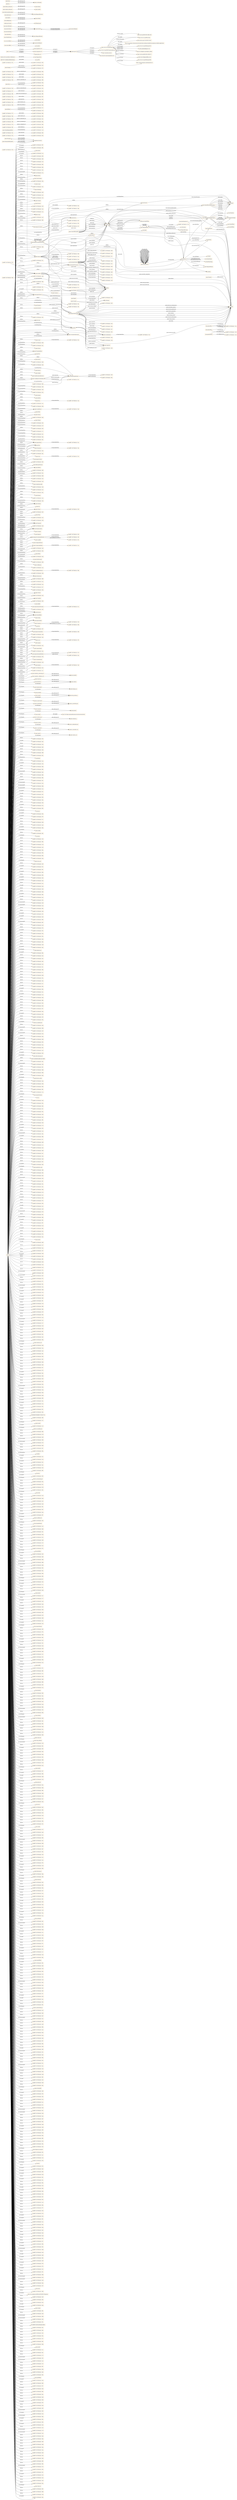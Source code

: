 digraph ar2dtool_diagram { 
rankdir=LR;
size="1501"
node [shape = rectangle, color="orange"]; "geoes:Municipio" "geopolitical:territory" "owl:Thing" "5ea9df37:18573b6c2bc:-7f25" "geoes:Estero" "5ea9df37:18573b6c2bc:-7e69" "geoes:ZonaContigua" "5ea9df37:18573b6c2bc:-7d5a" "geoes:Lavajo" "5ea9df37:18573b6c2bc:-7c62" "geoes:Morfologia" "5ea9df37:18573b6c2bc:-7e09" "5ea9df37:18573b6c2bc:-7ce2" "5ea9df37:18573b6c2bc:-7c35" "geoes:Torrente" "5ea9df37:18573b6c2bc:-7fec" "geoes:MasaDeAguaArtificial" "geoes:Estuario" "5ea9df37:18573b6c2bc:-7ff5" "5ea9df37:18573b6c2bc:-7c95" "5ea9df37:18573b6c2bc:-7ce4" "5ea9df37:18573b6c2bc:-7cc4" "5ea9df37:18573b6c2bc:-7f79" "geoes:Canyo" "5ea9df37:18573b6c2bc:-7fb8" "5ea9df37:18573b6c2bc:-7cef" "5ea9df37:18573b6c2bc:-7f8a" "5ea9df37:18573b6c2bc:-7faf" "geoes:Acuifero" "5ea9df37:18573b6c2bc:-7fd4" "5ea9df37:18573b6c2bc:-7e00" "5ea9df37:18573b6c2bc:-7d0d" "5ea9df37:18573b6c2bc:-7f6d" "5ea9df37:18573b6c2bc:-7e5c" "geoes:Nevero" "geoes:FuenteArtificial" "5ea9df37:18573b6c2bc:-7cf5" "geoes:Mar" "5ea9df37:18573b6c2bc:-7e3f" "geoes:Canal" "5ea9df37:18573b6c2bc:-7e71" "5ea9df37:18573b6c2bc:-7f60" "geoes:Arroyo" "5ea9df37:18573b6c2bc:-7dd6" "5ea9df37:18573b6c2bc:-7f1e" "geoes:Rio" "5ea9df37:18573b6c2bc:-7e4b" "5ea9df37:18573b6c2bc:-7ff2" "geoes:Recinto" "geoes:Saladar" "geoes:ZonaEconomicaExclusiva" "5ea9df37:18573b6c2bc:-7f8f" "5ea9df37:18573b6c2bc:-7fe2" "5ea9df37:18573b6c2bc:-7c5d" "geoes:FenomenoHidrografico" "5ea9df37:18573b6c2bc:-7f30" "5ea9df37:18573b6c2bc:-7fd7" "geoes:CanalAguasContinentales" "geoes:Aluvion" "5ea9df37:18573b6c2bc:-7c89" "5ea9df37:18573b6c2bc:-7cd6" "5ea9df37:18573b6c2bc:-7d22" "geoes:Acequia" "5ea9df37:18573b6c2bc:-7ff8" "5ea9df37:18573b6c2bc:-7d1e" "geoes:AltaMar" "geoes:Pozo" "5ea9df37:18573b6c2bc:-7c4c" "geoes:AguasCorrientes" "5ea9df37:18573b6c2bc:-7d56" "geoes:CanalMarino" "5ea9df37:18573b6c2bc:-7fcd" "5ea9df37:18573b6c2bc:-7dbb" "geoes:Delta" "geoes:Humedal" "geoes:Charca" "5ea9df37:18573b6c2bc:-7da4" "geoes:Tuberia" "5ea9df37:18573b6c2bc:-7cfd" "5ea9df37:18573b6c2bc:-7e7f" "5ea9df37:18573b6c2bc:-7e03" "5ea9df37:18573b6c2bc:-7fa9" "5ea9df37:18573b6c2bc:-7c71" "5ea9df37:18573b6c2bc:-7e51" "5ea9df37:18573b6c2bc:-7dee" "geoes:Lago" "geoes:AguasSubterraneas" "geoes:Dren" "5ea9df37:18573b6c2bc:-7de7" "5ea9df37:18573b6c2bc:-7fc0" "geoes:AguasDulces" "geoes:Captacion" "5ea9df37:18573b6c2bc:-7fdc" "5ea9df37:18573b6c2bc:-7f95" "5ea9df37:18573b6c2bc:-7f4e" "geoes:Ibon" "5ea9df37:18573b6c2bc:-7fa3" "geoes:Nacimiento" "5ea9df37:18573b6c2bc:-7d45" "5ea9df37:18573b6c2bc:-7e7c" "5ea9df37:18573b6c2bc:-7de1" "geoes:Gola" "geoes:AguasCosteras" "5ea9df37:18573b6c2bc:-7f1a" "5ea9df37:18573b6c2bc:-7c5a" "5ea9df37:18573b6c2bc:-7db2" "geoes:HidronimoPuntual" "geoes:Albufera" "5ea9df37:18573b6c2bc:-7d6f" "5ea9df37:18573b6c2bc:-7dce" "5ea9df37:18573b6c2bc:-7d08" "5ea9df37:18573b6c2bc:-7ce0" "5ea9df37:18573b6c2bc:-7e57" "5ea9df37:18573b6c2bc:-7fa0" "5ea9df37:18573b6c2bc:-7c40" "5ea9df37:18573b6c2bc:-7fbb" "geoes:AguasQuietas" "geoes:ZonaHumeda" "geoes:ZonaEncharcable" "geoes:AguasMarinas" "5ea9df37:18573b6c2bc:-7c8d" "5ea9df37:18573b6c2bc:-7e13" "5ea9df37:18573b6c2bc:-7d53" "5ea9df37:18573b6c2bc:-7d0c" "5ea9df37:18573b6c2bc:-7dc1" "geoes:Basines" "5ea9df37:18573b6c2bc:-7f29" "5ea9df37:18573b6c2bc:-7c3e" "5ea9df37:18573b6c2bc:-7d5e" "5ea9df37:18573b6c2bc:-7cbe" "5ea9df37:18573b6c2bc:-7dad" "5ea9df37:18573b6c2bc:-7c66" "geoes:Embalse" "geoes:Marisma" "geoes:Ojo" "geoes:Glaciar" "geoes:AguasSuperficiales" "5ea9df37:18573b6c2bc:-7e05" "geoes:Acuitardo" "geoes:Toma" "5ea9df37:18573b6c2bc:-7c53" "5ea9df37:18573b6c2bc:-7c99" "5ea9df37:18573b6c2bc:-7fe9" "5ea9df37:18573b6c2bc:-7e31" "geoes:Manantial" "5ea9df37:18573b6c2bc:-7cc8" "5ea9df37:18573b6c2bc:-7f10" "5ea9df37:18573b6c2bc:-7e26" "5ea9df37:18573b6c2bc:-7f80" "geoes:Desembocadura" "5ea9df37:18573b6c2bc:-7cad" "geoes:Cascada" "geoes:Rapido" "geoes:Corriente" "5ea9df37:18573b6c2bc:-7fd0" "5ea9df37:18573b6c2bc:-7c42" "geoes:Deposito" "5ea9df37:18573b6c2bc:-7f72" "5ea9df37:18573b6c2bc:-7e2c" "geoes:AguasCorrientesArtificiales" "5ea9df37:18573b6c2bc:-7ca8" "geoes:Canalillo" "geoes:SurgenciaNatural" "geoes:SurgenciaArtificial" "5ea9df37:18573b6c2bc:-7f16" "5ea9df37:18573b6c2bc:-7ce6" "5ea9df37:18573b6c2bc:-7d04" "geoes:Bodon" "5ea9df37:18573b6c2bc:-7e44" "geoes:MarTerritorial" "5ea9df37:18573b6c2bc:-7d96" "geoes:Confluencia" "5ea9df37:18573b6c2bc:-7ccb" "5ea9df37:18573b6c2bc:-7f59" "geoes:CanalAguasMarinas" "5ea9df37:18573b6c2bc:-7cbb" "5ea9df37:18573b6c2bc:-7fc7" "geoes:Distribucion" "5ea9df37:18573b6c2bc:-7f51" "5ea9df37:18573b6c2bc:-7f69" "5ea9df37:18573b6c2bc:-7d80" "geoes:Afluente" "5ea9df37:18573b6c2bc:-7c96" "5ea9df37:18573b6c2bc:-7f92" "geoes:Conducto" "5ea9df37:18573b6c2bc:-7e2a" "5ea9df37:18573b6c2bc:-7cee" "5ea9df37:18573b6c2bc:-7e1f" "geoes:AguasCorrientesNaturales" "5ea9df37:18573b6c2bc:-7d17" "5ea9df37:18573b6c2bc:-7d26" "5ea9df37:18573b6c2bc:-7e66" "geoes:Chortal" "5ea9df37:18573b6c2bc:-7f40" "5ea9df37:18573b6c2bc:-7fe5" "geoes:Desague" "geoes:CorrienteSubterranea" "5ea9df37:18573b6c2bc:-7e6d" "5ea9df37:18573b6c2bc:-7ce9" "geoes:Sumidero" "5ea9df37:18573b6c2bc:-7e22" "5ea9df37:18573b6c2bc:-7d50" "5ea9df37:18573b6c2bc:-7f13" "geoes:Aljibe" "geoes:AguasQuietasNaturales" "geoes:Meandro" "geoes:AguasDeTransicion" "5ea9df37:18573b6c2bc:-7c82" "geoes:Barranco" "geoes:MasaDeHielo" "geoes:Salina" "geoes:AguasSaladas" "geoes:Surgencia" "geoes:Ria" "5ea9df37:18573b6c2bc:-7e07" "5ea9df37:18573b6c2bc:-7f56" "5ea9df37:18573b6c2bc:-7fac" "5ea9df37:18573b6c2bc:-7fb5" "geoes:AguasContinentales" "5ea9df37:18573b6c2bc:-7f22" "5ea9df37:18573b6c2bc:-7e38" "5ea9df37:18573b6c2bc:-7f99" "geoes:CuencaHidrografica" "5ea9df37:18573b6c2bc:-7ceb" "5ea9df37:18573b6c2bc:-7e76" "geoes:Lucio" "geoes:Laguna" "5ea9df37:18573b6c2bc:-7d72" "5ea9df37:18573b6c2bc:-7cde" "geoes:Aguas" "5ea9df37:18573b6c2bc:-7d2d" "5ea9df37:18573b6c2bc:-7e63" "5ea9df37:18573b6c2bc:-7e1c" "5ea9df37:18573b6c2bc:-7f36" "5ea9df37:18573b6c2bc:-7ffb" "geoes:LagunaSalada" "5ea9df37:18573b6c2bc:-7dca" "5ea9df37:18573b6c2bc:-7f9d" "geoes:AguasQuietasArtificiales" "5ea9df37:18573b6c2bc:-7e5f" "5ea9df37:18573b6c2bc:-7d7b" "geoes:FuenteArtesana" "5ea9df37:18573b6c2bc:-7c46" "5ea9df37:18573b6c2bc:-7dc5" "geoes:Rambla" "5ea9df37:18573b6c2bc:-7d13" "5ea9df37:18573b6c2bc:-7ca7" "wgs84_pos:SpatialThing" "time:TimeZone" "time:GeneralDateTimeDescription" "time:DateTimeInterval" "time:TRS" "time:TemporalDuration" "time:Duration" "time:GeneralDurationDescription" "time:ProperInterval" "8af627f2371b49d84cd30f6560d56eeb" "time:TimePosition" "38e3faa25031dec3b085a22d6960a65e" "time:TemporalPosition" "time:Interval" "time:TemporalEntity" "time:MonthOfYear" "time:TemporalUnit" "time:Instant" "time:DayOfWeek" ; /*classes style*/
	"geoes:top.owl" -> "http://www.w3.org/2006/time" [ label = "owl:imports" ];
	"geoes:top.owl" -> "http://www.w3.org/2003/01/geo/wgs84_pos" [ label = "owl:imports" ];
	"geoes:top.owl" -> "http://vocab.deri.ie/scovo" [ label = "owl:imports" ];
	"geoes:top.owl" -> "http://aims.fao.org/aos/geopolitical.owl" [ label = "owl:imports" ];
	"geoes:AguasContinentales" -> "5ea9df37:18573b6c2bc:-7e69" [ label = "owl:equivalentClass" ];
	"http://www.w3.org/2006/time" -> "http://orcid.org/0000-0002-3884-3420" [ label = "dcterms:creator" ];
	"http://www.w3.org/2006/time" -> "http://www.w3.org/TR/owl-time" [ label = "rdfs:seeAlso" ];
	"http://www.w3.org/2006/time" -> "http://dx.doi.org/10.3233/SW-150187" [ label = "rdfs:seeAlso" ];
	"http://www.w3.org/2006/time" -> "http://www.semantic-web-journal.net/content/time-ontology-extended-non-gregorian-calendar-applications" [ label = "rdfs:seeAlso" ];
	"http://www.w3.org/2006/time" -> "http://www.w3.org/TR/owl-time" [ label = "dcterms:isVersionOf" ];
	"http://www.w3.org/2006/time" -> "http://www.w3.org/2006/time#2016" [ label = "owl:versionIRI" ];
	"http://www.w3.org/2006/time" -> "mailto:panfeng66@gmail.com" [ label = "dcterms:creator" ];
	"http://www.w3.org/2006/time" -> "https://en.wikipedia.org/wiki/Jerry_Hobbs" [ label = "dcterms:creator" ];
	"http://www.w3.org/2006/time" -> "https://orcid.org/0000-0001-8269-8171" [ label = "dcterms:contributor" ];
	"http://www.w3.org/2006/time" -> "mailto:chris.little@metoffice.gov.uk" [ label = "dcterms:contributor" ];
	"http://www.w3.org/2006/time" -> "http://www.w3.org/2006/time#2006" [ label = "owl:priorVersion" ];
	"http://www.w3.org/2006/time" -> "https://creativecommons.org/licenses/by/4.0/" [ label = "dcterms:license" ];
	"time:generalDay" -> "5ea9df37:18573b6c2bc:-7c2a" [ label = "owl:withRestrictions" ];
	"time:generalDay" -> "xsd:string" [ label = "owl:onDatatype" ];
	"time:intervalBefore" -> "time:intervalDisjoint" [ label = "rdfs:subPropertyOf" ];
	"time:intervalBefore" -> "time:before" [ label = "rdfs:subPropertyOf" ];
	"geoes:geopolitica.owl" -> "geoes:top.owl" [ label = "owl:imports" ];
	"time:inDateTime" -> "time:inTemporalPosition" [ label = "rdfs:subPropertyOf" ];
	"geoes:sometido_a_descarga_por" -> "geoes:sometido" [ label = "rdfs:subPropertyOf" ];
	"time:intervalFinishes" -> "time:intervalIn" [ label = "rdfs:subPropertyOf" ];
	"geoes:transportes.owl" -> "geoes:top.owl" [ label = "owl:imports" ];
	"wgs84_pos:location" -> "foaf:based_near" [ label = "rdfs:subPropertyOf" ];
	"geoes:AguasCorrientes" -> "5ea9df37:18573b6c2bc:-7e66" [ label = "owl:equivalentClass" ];
	"time:hasEnd" -> "time:hasTime" [ label = "rdfs:subPropertyOf" ];
	"geoes:Rambla" -> "5ea9df37:18573b6c2bc:-7ca8" [ label = "owl:equivalentClass" ];
	"geoes:transvasa" -> "geoes:conduce" [ label = "rdfs:subPropertyOf" ];
	"geoes:desembocaEn" -> "geoes:desagua_en" [ label = "rdfs:subPropertyOf" ];
	"geoes:Lucio" -> "5ea9df37:18573b6c2bc:-7cf5" [ label = "owl:equivalentClass" ];
	"time:hasDurationDescription" -> "time:hasTemporalDuration" [ label = "rdfs:subPropertyOf" ];
	"geoes:" -> "geoes:hydro.owl" [ label = "owl:imports" ];
	"geoes:" -> "geoes:transportes.owl" [ label = "owl:imports" ];
	"geoes:" -> "geoes:geopolitica.owl" [ label = "owl:imports" ];
	"geoes:Acuifero" -> "5ea9df37:18573b6c2bc:-7e7c" [ label = "owl:equivalentClass" ];
	"geoes:Aguas" -> "5ea9df37:18573b6c2bc:-7e6d" [ label = "owl:equivalentClass" ];
	"geoes:precedeA" -> "geoes:esta_proxima_a" [ label = "rdfs:subPropertyOf" ];
	"time:intervalIn" -> "time:intervalEquals" [ label = "owl:propertyDisjointWith" ];
	"time:inTimePosition" -> "time:inTemporalPosition" [ label = "rdfs:subPropertyOf" ];
	"geoes:Pozo" -> "5ea9df37:18573b6c2bc:-7cad" [ label = "owl:equivalentClass" ];
	"geoes:es_transvasada" -> "geoes:es_conducido_por" [ label = "rdfs:subPropertyOf" ];
	"geoes:distribuye" -> "geoes:conduce" [ label = "rdfs:subPropertyOf" ];
	"geoes:Canal" -> "5ea9df37:18573b6c2bc:-7dc5" [ label = "owl:equivalentClass" ];
	"geoes:transmite" -> "geoes:permite" [ label = "rdfs:subPropertyOf" ];
	"time:generalYear" -> "5ea9df37:18573b6c2bc:-7c28" [ label = "owl:withRestrictions" ];
	"time:generalYear" -> "xsd:string" [ label = "owl:onDatatype" ];
	"time:intervalStarts" -> "time:intervalIn" [ label = "rdfs:subPropertyOf" ];
	"geoes:nombre_alternativo" -> "geoes:nombre" [ label = "rdfs:subPropertyOf" ];
	"time:intervalDuring" -> "time:intervalIn" [ label = "rdfs:subPropertyOf" ];
	"time:ProperInterval" -> "time:Instant" [ label = "owl:disjointWith" ];
	"geoes:AguasQuietas" -> "5ea9df37:18573b6c2bc:-7e22" [ label = "owl:equivalentClass" ];
	"time:seconds" -> "http://www.bipm.org/en/publications/si-brochure/second.html" [ label = "rdfs:seeAlso" ];
	"geoes:se_extrae_para" -> "geoes:alimenta_a" [ label = "rdfs:subPropertyOf" ];
	"geoes:AguasQuietasNaturales" -> "5ea9df37:18573b6c2bc:-7e1c" [ label = "owl:equivalentClass" ];
	"geoes:Idioma_alternativo" -> "geoes:idioma" [ label = "rdfs:subPropertyOf" ];
	"time:generalMonth" -> "5ea9df37:18573b6c2bc:-7c29" [ label = "owl:withRestrictions" ];
	"time:generalMonth" -> "xsd:string" [ label = "owl:onDatatype" ];
	"time:intervalEquals" -> "time:intervalIn" [ label = "owl:propertyDisjointWith" ];
	"geoes:CanalAguasMarinas" -> "5ea9df37:18573b6c2bc:-7dbb" [ label = "owl:equivalentClass" ];
	"geoes:ZonaHumeda" -> "5ea9df37:18573b6c2bc:-7c42" [ label = "owl:equivalentClass" ];
	"geoes:Afluente" -> "5ea9df37:18573b6c2bc:-7e71" [ label = "owl:equivalentClass" ];
	"geoes:Afluente" -> "5ea9df37:18573b6c2bc:-7e76" [ label = "owl:equivalentClass" ];
	"geoes:se_extrae" -> "geoes:es_alimentada_por" [ label = "rdfs:subPropertyOf" ];
	"geoes:AguasCorrientesArtificiales" -> "5ea9df37:18573b6c2bc:-7e5f" [ label = "owl:equivalentClass" ];
	"geoes:AguasCorrientesArtificiales" -> "5ea9df37:18573b6c2bc:-7e63" [ label = "owl:equivalentClass" ];
	"geoes:AguasSuperficiales" -> "5ea9df37:18573b6c2bc:-7e00" [ label = "owl:equivalentClass" ];
	"time:hasDuration" -> "time:hasTemporalDuration" [ label = "rdfs:subPropertyOf" ];
	"geoes:AguasDeTransicion" -> "5ea9df37:18573b6c2bc:-7e3f" [ label = "owl:equivalentClass" ];
	"geoes:AguasDeTransicion" -> "5ea9df37:18573b6c2bc:-7e31" [ label = "owl:equivalentClass" ];
	"time:hasBeginning" -> "time:hasTime" [ label = "rdfs:subPropertyOf" ];
	"geoes:MasaDeAguaArtificial" -> "5ea9df37:18573b6c2bc:-7cc8" [ label = "owl:equivalentClass" ];
	"geoes:Nacimiento" -> "5ea9df37:18573b6c2bc:-7cbe" [ label = "owl:equivalentClass" ];
	"geoes:Dren" -> "5ea9df37:18573b6c2bc:-7d5e" [ label = "owl:equivalentClass" ];
	"geoes:long" -> "geoes:coordenadas" [ label = "rdfs:subPropertyOf" ];
	"geoes:Gola" -> "5ea9df37:18573b6c2bc:-7d1e" [ label = "owl:equivalentClass" ];
	"geoes:CanalAguasContinentales" -> "5ea9df37:18573b6c2bc:-7dc1" [ label = "owl:equivalentClass" ];
	"geoes:AguasQuietasArtificiales" -> "5ea9df37:18573b6c2bc:-7e1f" [ label = "owl:equivalentClass" ];
	"geoes:SurgenciaArtificial" -> "5ea9df37:18573b6c2bc:-7c5a" [ label = "owl:equivalentClass" ];
	"time:TemporalEntity" -> "5ea9df37:18573b6c2bc:-7c2e" [ label = "owl:unionOf" ];
	"geoes:es_distribuida" -> "geoes:es_conducido_por" [ label = "rdfs:subPropertyOf" ];
	"geoes:sigueA" -> "geoes:esta_proxima_a" [ label = "rdfs:subPropertyOf" ];
	"geoes:Surgencia" -> "5ea9df37:18573b6c2bc:-7c5d" [ label = "owl:equivalentClass" ];
	"geoes:es_capturado" -> "geoes:es_conectado_con" [ label = "rdfs:subPropertyOf" ];
	"geoes:Desague" -> "5ea9df37:18573b6c2bc:-7d72" [ label = "owl:equivalentClass" ];
	"geoes:captura" -> "geoes:conecta_con" [ label = "rdfs:subPropertyOf" ];
	"geoes:sometida_a_influencia_de" -> "geoes:sometido" [ label = "rdfs:subPropertyOf" ];
	"NULL" -> "5ea9df37:18573b6c2bc:-7f18" [ label = "rdf:rest" ];
	"NULL" -> "5ea9df37:18573b6c2bc:-7ed2" [ label = "owl:oneOf" ];
	"NULL" -> "5ea9df37:18573b6c2bc:-7e2e" [ label = "rdf:rest" ];
	"NULL" -> "5ea9df37:18573b6c2bc:-7e90" [ label = "owl:oneOf" ];
	"NULL" -> "geoes:Deposito" [ label = "rdf:first" ];
	"NULL" -> "5ea9df37:18573b6c2bc:-7e13" [ label = "owl:someValuesFrom" ];
	"NULL" -> "5ea9df37:18573b6c2bc:-7e3b" [ label = "rdf:rest" ];
	"NULL" -> "5ea9df37:18573b6c2bc:-7d8f" [ label = "rdf:rest" ];
	"NULL" -> "geoes:Ria" [ label = "owl:someValuesFrom" ];
	"NULL" -> "5ea9df37:18573b6c2bc:-7cc4" [ label = "owl:allValuesFrom" ];
	"NULL" -> "geoes:Lago" [ label = "rdf:first" ];
	"NULL" -> "5ea9df37:18573b6c2bc:-7f32" [ label = "rdf:rest" ];
	"NULL" -> "xsd:gMonth" [ label = "owl:allValuesFrom" ];
	"NULL" -> "5ea9df37:18573b6c2bc:-7cea" [ label = "rdf:rest" ];
	"NULL" -> "5ea9df37:18573b6c2bc:-7c94" [ label = "owl:unionOf" ];
	"NULL" -> "geoes:Barranco" [ label = "owl:allValuesFrom" ];
	"NULL" -> "geoes:FuenteArtesana" [ label = "rdf:first" ];
	"NULL" -> "5ea9df37:18573b6c2bc:-7ebb" [ label = "rdf:rest" ];
	"NULL" -> "geoes:ZonaEncharcable" [ label = "rdf:first" ];
	"NULL" -> "5ea9df37:18573b6c2bc:-7d5a" [ label = "owl:someValuesFrom" ];
	"NULL" -> "5ea9df37:18573b6c2bc:-7f00" [ label = "rdf:rest" ];
	"NULL" -> "5ea9df37:18573b6c2bc:-7d22" [ label = "owl:someValuesFrom" ];
	"NULL" -> "5ea9df37:18573b6c2bc:-7da3" [ label = "owl:intersectionOf" ];
	"NULL" -> "5ea9df37:18573b6c2bc:-7e05" [ label = "rdf:first" ];
	"NULL" -> "geoes:Basines" [ label = "rdf:first" ];
	"NULL" -> "5ea9df37:18573b6c2bc:-7fd8" [ label = "rdf:rest" ];
	"NULL" -> "5ea9df37:18573b6c2bc:-7f8b" [ label = "rdf:rest" ];
	"NULL" -> "5ea9df37:18573b6c2bc:-7fa2" [ label = "owl:unionOf" ];
	"NULL" -> "5ea9df37:18573b6c2bc:-7dc0" [ label = "owl:intersectionOf" ];
	"NULL" -> "5ea9df37:18573b6c2bc:-7d84" [ label = "owl:intersectionOf" ];
	"NULL" -> "5ea9df37:18573b6c2bc:-7e14" [ label = "owl:intersectionOf" ];
	"NULL" -> "5ea9df37:18573b6c2bc:-7f12" [ label = "owl:unionOf" ];
	"NULL" -> "5ea9df37:18573b6c2bc:-7ef2" [ label = "owl:oneOf" ];
	"NULL" -> "5ea9df37:18573b6c2bc:-7f5d" [ label = "rdf:rest" ];
	"NULL" -> "geoes:Canal" [ label = "rdf:first" ];
	"NULL" -> "5ea9df37:18573b6c2bc:-7fa6" [ label = "rdf:rest" ];
	"NULL" -> "geoes:Manantial" [ label = "rdf:first" ];
	"NULL" -> "5ea9df37:18573b6c2bc:-7c80" [ label = "rdf:rest" ];
	"NULL" -> "time:GeneralDateTimeDescription" [ label = "rdf:first" ];
	"NULL" -> "5ea9df37:18573b6c2bc:-7d7a" [ label = "owl:unionOf" ];
	"NULL" -> "5ea9df37:18573b6c2bc:-7fb3" [ label = "rdf:rest" ];
	"NULL" -> "time:year" [ label = "owl:onProperty" ];
	"NULL" -> "5ea9df37:18573b6c2bc:-7d96" [ label = "owl:someValuesFrom" ];
	"NULL" -> "5ea9df37:18573b6c2bc:-7f4d" [ label = "owl:unionOf" ];
	"NULL" -> "5ea9df37:18573b6c2bc:-7f7f" [ label = "owl:unionOf" ];
	"NULL" -> "5ea9df37:18573b6c2bc:-7d26" [ label = "owl:someValuesFrom" ];
	"NULL" -> "geoes:Aguas" [ label = "rdf:first" ];
	"NULL" -> "5ea9df37:18573b6c2bc:-7cc1" [ label = "rdf:rest" ];
	"NULL" -> "5ea9df37:18573b6c2bc:-7d38" [ label = "rdf:rest" ];
	"NULL" -> "5ea9df37:18573b6c2bc:-7ee6" [ label = "rdf:rest" ];
	"NULL" -> "5ea9df37:18573b6c2bc:-7d6e" [ label = "owl:unionOf" ];
	"NULL" -> "geoes:Acuifero" [ label = "owl:allValuesFrom" ];
	"NULL" -> "geoes:Marisma" [ label = "owl:allValuesFrom" ];
	"NULL" -> "geoes:estaEn" [ label = "owl:onProperty" ];
	"NULL" -> "5ea9df37:18573b6c2bc:-7dfc" [ label = "rdf:rest" ];
	"NULL" -> "time:days" [ label = "owl:onProperty" ];
	"NULL" -> "geoes:Ibon" [ label = "owl:someValuesFrom" ];
	"NULL" -> "5ea9df37:18573b6c2bc:-7c5b" [ label = "rdf:rest" ];
	"NULL" -> "5ea9df37:18573b6c2bc:-7d50" [ label = "owl:allValuesFrom" ];
	"NULL" -> "5ea9df37:18573b6c2bc:-7f66" [ label = "rdf:rest" ];
	"NULL" -> "geoes:AguasCorrientesNaturales" [ label = "rdf:first" ];
	"NULL" -> "5ea9df37:18573b6c2bc:-7c2d" [ label = "rdf:rest" ];
	"NULL" -> "geoes:CorrienteSubterranea" [ label = "rdf:first" ];
	"NULL" -> "5ea9df37:18573b6c2bc:-7cdf" [ label = "rdf:rest" ];
	"NULL" -> "5ea9df37:18573b6c2bc:-7fda" [ label = "rdf:rest" ];
	"NULL" -> "5ea9df37:18573b6c2bc:-7f38" [ label = "rdf:rest" ];
	"NULL" -> "5ea9df37:18573b6c2bc:-7e4b" [ label = "owl:allValuesFrom" ];
	"NULL" -> "5ea9df37:18573b6c2bc:-7f84" [ label = "rdf:rest" ];
	"NULL" -> "5ea9df37:18573b6c2bc:-7e4e" [ label = "rdf:rest" ];
	"NULL" -> "geoes:evacua_de" [ label = "owl:onProperty" ];
	"NULL" -> "5ea9df37:18573b6c2bc:-7e0f" [ label = "rdf:rest" ];
	"NULL" -> "5ea9df37:18573b6c2bc:-7f15" [ label = "owl:unionOf" ];
	"NULL" -> "5ea9df37:18573b6c2bc:-7f41" [ label = "rdf:rest" ];
	"NULL" -> "5ea9df37:18573b6c2bc:-7f89" [ label = "owl:unionOf" ];
	"NULL" -> "5ea9df37:18573b6c2bc:-7f06" [ label = "rdf:rest" ];
	"NULL" -> "5ea9df37:18573b6c2bc:-7e5b" [ label = "owl:unionOf" ];
	"NULL" -> "5ea9df37:18573b6c2bc:-7e43" [ label = "owl:unionOf" ];
	"NULL" -> "5ea9df37:18573b6c2bc:-7ece" [ label = "rdf:rest" ];
	"NULL" -> "geoes:conecta_con" [ label = "owl:onProperty" ];
	"NULL" -> "5ea9df37:18573b6c2bc:-7ee4" [ label = "owl:oneOf" ];
	"NULL" -> "5ea9df37:18573b6c2bc:-7c68" [ label = "rdf:rest" ];
	"NULL" -> "5ea9df37:18573b6c2bc:-7edb" [ label = "rdf:rest" ];
	"NULL" -> "5ea9df37:18573b6c2bc:-7f8e" [ label = "owl:unionOf" ];
	"NULL" -> "5ea9df37:18573b6c2bc:-7ec0" [ label = "owl:oneOf" ];
	"NULL" -> "5ea9df37:18573b6c2bc:-7f20" [ label = "rdf:rest" ];
	"NULL" -> "5ea9df37:18573b6c2bc:-7cd9" [ label = "owl:intersectionOf" ];
	"NULL" -> "5ea9df37:18573b6c2bc:-7cab" [ label = "owl:intersectionOf" ];
	"NULL" -> "geoes:Salina" [ label = "rdf:first" ];
	"NULL" -> "5ea9df37:18573b6c2bc:-7f9e" [ label = "rdf:rest" ];
	"NULL" -> "5ea9df37:18573b6c2bc:-7d13" [ label = "owl:allValuesFrom" ];
	"NULL" -> "geoes:AguasCorrientesNaturales" [ label = "owl:someValuesFrom" ];
	"NULL" -> "5ea9df37:18573b6c2bc:-7c86" [ label = "rdf:rest" ];
	"NULL" -> "5ea9df37:18573b6c2bc:-7fcf" [ label = "owl:unionOf" ];
	"NULL" -> "5ea9df37:18573b6c2bc:-7e30" [ label = "owl:unionOf" ];
	"NULL" -> "5ea9df37:18573b6c2bc:-7fb9" [ label = "rdf:rest" ];
	"NULL" -> "5ea9df37:18573b6c2bc:-7d97" [ label = "owl:intersectionOf" ];
	"NULL" -> "5ea9df37:18573b6c2bc:-7e18" [ label = "rdf:rest" ];
	"NULL" -> "geoes:Distribucion" [ label = "rdf:first" ];
	"NULL" -> "5ea9df37:18573b6c2bc:-7f7d" [ label = "rdf:rest" ];
	"NULL" -> "5ea9df37:18573b6c2bc:-7f24" [ label = "owl:unionOf" ];
	"NULL" -> "5ea9df37:18573b6c2bc:-7d2a" [ label = "rdf:rest" ];
	"NULL" -> "5ea9df37:18573b6c2bc:-7f3e" [ label = "rdf:rest" ];
	"NULL" -> "5ea9df37:18573b6c2bc:-7e64" [ label = "rdf:rest" ];
	"NULL" -> "geoes:Embalse" [ label = "owl:someValuesFrom" ];
	"NULL" -> "5ea9df37:18573b6c2bc:-7f4b" [ label = "rdf:rest" ];
	"NULL" -> "5ea9df37:18573b6c2bc:-7cd8" [ label = "rdf:rest" ];
	"NULL" -> "5ea9df37:18573b6c2bc:-7e62" [ label = "owl:unionOf" ];
	"NULL" -> "geoes:deposita_en" [ label = "owl:onProperty" ];
	"NULL" -> "geoes:AguasQuietasArtificiales" [ label = "rdf:first" ];
	"NULL" -> "5ea9df37:18573b6c2bc:-7fb4" [ label = "owl:unionOf" ];
	"NULL" -> "5ea9df37:18573b6c2bc:-7e32" [ label = "rdf:rest" ];
	"NULL" -> "5ea9df37:18573b6c2bc:-7c8c" [ label = "owl:unionOf" ];
	"NULL" -> "geoes:AguasQuietasArtificiales" [ label = "owl:complementOf" ];
	"NULL" -> "geoes:Acuifero" [ label = "rdf:first" ];
	"NULL" -> "5ea9df37:18573b6c2bc:-7e82" [ label = "rdf:rest" ];
	"NULL" -> "5ea9df37:18573b6c2bc:-7ce5" [ label = "rdf:rest" ];
	"NULL" -> "5ea9df37:18573b6c2bc:-7fa1" [ label = "rdf:rest" ];
	"NULL" -> "geoes:Manantial" [ label = "owl:allValuesFrom" ];
	"NULL" -> "5ea9df37:18573b6c2bc:-7dfe" [ label = "rdf:rest" ];
	"NULL" -> "geoes:SurgenciaArtificial" [ label = "rdf:first" ];
	"NULL" -> "geoes:Saladar" [ label = "rdf:first" ];
	"NULL" -> "5ea9df37:18573b6c2bc:-7ce1" [ label = "rdf:rest" ];
	"NULL" -> "5ea9df37:18573b6c2bc:-7d58" [ label = "rdf:rest" ];
	"NULL" -> "5ea9df37:18573b6c2bc:-7f2a" [ label = "rdf:rest" ];
	"NULL" -> "5ea9df37:18573b6c2bc:-7c6e" [ label = "rdf:rest" ];
	"NULL" -> "5ea9df37:18573b6c2bc:-7ec7" [ label = "rdf:rest" ];
	"NULL" -> "5ea9df37:18573b6c2bc:-7f0a" [ label = "owl:oneOf" ];
	"NULL" -> "5ea9df37:18573b6c2bc:-7feb" [ label = "owl:unionOf" ];
	"NULL" -> "5ea9df37:18573b6c2bc:-7dcc" [ label = "rdf:rest" ];
	"NULL" -> "5ea9df37:18573b6c2bc:-7c25" [ label = "owl:unionOf" ];
	"NULL" -> "5ea9df37:18573b6c2bc:-7db2" [ label = "owl:someValuesFrom" ];
	"NULL" -> "5ea9df37:18573b6c2bc:-7ed4" [ label = "rdf:rest" ];
	"NULL" -> "5ea9df37:18573b6c2bc:-7f86" [ label = "rdf:rest" ];
	"NULL" -> "5ea9df37:18573b6c2bc:-7fed" [ label = "rdf:rest" ];
	"NULL" -> "5ea9df37:18573b6c2bc:-7d33" [ label = "rdf:rest" ];
	"NULL" -> "5ea9df37:18573b6c2bc:-7f47" [ label = "rdf:rest" ];
	"NULL" -> "5ea9df37:18573b6c2bc:-7dea" [ label = "rdf:rest" ];
	"NULL" -> "5ea9df37:18573b6c2bc:-7f50" [ label = "owl:unionOf" ];
	"NULL" -> "5ea9df37:18573b6c2bc:-7e07" [ label = "rdf:first" ];
	"NULL" -> "5ea9df37:18573b6c2bc:-7cff" [ label = "rdf:rest" ];
	"NULL" -> "5ea9df37:18573b6c2bc:-7f54" [ label = "rdf:rest" ];
	"NULL" -> "geoes:es_originado_por" [ label = "owl:onProperty" ];
	"NULL" -> "5ea9df37:18573b6c2bc:-7e6e" [ label = "rdf:rest" ];
	"NULL" -> "5ea9df37:18573b6c2bc:-7d9d" [ label = "owl:intersectionOf" ];
	"NULL" -> "5ea9df37:18573b6c2bc:-7e2f" [ label = "rdf:rest" ];
	"NULL" -> "5ea9df37:18573b6c2bc:-7d1d" [ label = "owl:intersectionOf" ];
	"NULL" -> "5ea9df37:18573b6c2bc:-7e6a" [ label = "rdf:rest" ];
	"NULL" -> "5ea9df37:18573b6c2bc:-7e08" [ label = "owl:intersectionOf" ];
	"NULL" -> "geoes:conduce" [ label = "owl:onProperty" ];
	"NULL" -> "geoes:Morfologia" [ label = "rdf:first" ];
	"NULL" -> "5ea9df37:18573b6c2bc:-7e7f" [ label = "owl:someValuesFrom" ];
	"NULL" -> "geoes:Lucio" [ label = "owl:someValuesFrom" ];
	"NULL" -> "5ea9df37:18573b6c2bc:-7f26" [ label = "rdf:rest" ];
	"NULL" -> "5ea9df37:18573b6c2bc:-7eee" [ label = "rdf:rest" ];
	"NULL" -> "geoes:AguasMarinas" [ label = "owl:someValuesFrom" ];
	"NULL" -> "5ea9df37:18573b6c2bc:-7f33" [ label = "rdf:rest" ];
	"NULL" -> "5ea9df37:18573b6c2bc:-7eaf" [ label = "rdf:rest" ];
	"NULL" -> "5ea9df37:18573b6c2bc:-7d55" [ label = "owl:unionOf" ];
	"NULL" -> "geoes:sufre_descarga_de" [ label = "owl:onProperty" ];
	"NULL" -> "5cbb0153ab96af8c3af8e5cdae7de883" [ label = "rdf:first" ];
	"NULL" -> "5ea9df37:18573b6c2bc:-7ebc" [ label = "rdf:rest" ];
	"NULL" -> "5ea9df37:18573b6c2bc:-7cf8" [ label = "owl:intersectionOf" ];
	"NULL" -> "5ea9df37:18573b6c2bc:-7f01" [ label = "rdf:rest" ];
	"NULL" -> "5ea9df37:18573b6c2bc:-7db8" [ label = "rdf:rest" ];
	"NULL" -> "5ea9df37:18573b6c2bc:-7d6b" [ label = "rdf:rest" ];
	"NULL" -> "5ea9df37:18573b6c2bc:-7dd5" [ label = "owl:unionOf" ];
	"NULL" -> "5ea9df37:18573b6c2bc:-7d0d" [ label = "owl:allValuesFrom" ];
	"NULL" -> "geoes:discurre_sobre" [ label = "owl:onProperty" ];
	"NULL" -> "5ea9df37:18573b6c2bc:-7eda" [ label = "rdf:rest" ];
	"NULL" -> "5ea9df37:18573b6c2bc:-7d3d" [ label = "rdf:rest" ];
	"NULL" -> "5ea9df37:18573b6c2bc:-7cfd" [ label = "owl:someValuesFrom" ];
	"NULL" -> "5ea9df37:18573b6c2bc:-7fd9" [ label = "rdf:rest" ];
	"NULL" -> "5ea9df37:18573b6c2bc:-7f8c" [ label = "rdf:rest" ];
	"NULL" -> "5ea9df37:18573b6c2bc:-7c24" [ label = "rdf:rest" ];
	"NULL" -> "time:numericDuration" [ label = "owl:onProperty" ];
	"NULL" -> "rdf:nil" [ label = "rdf:rest" ];
	"NULL" -> "5ea9df37:18573b6c2bc:-7dcd" [ label = "owl:unionOf" ];
	"NULL" -> "5ea9df37:18573b6c2bc:-7f5e" [ label = "rdf:rest" ];
	"NULL" -> "5ea9df37:18573b6c2bc:-7fe6" [ label = "rdf:rest" ];
	"NULL" -> "5ea9df37:18573b6c2bc:-7fa7" [ label = "rdf:rest" ];
	"NULL" -> "5ea9df37:18573b6c2bc:-7f5a" [ label = "rdf:rest" ];
	"NULL" -> "geoes:Conducto" [ label = "rdf:first" ];
	"NULL" -> "5ea9df37:18573b6c2bc:-7e95" [ label = "rdf:rest" ];
	"NULL" -> "5ea9df37:18573b6c2bc:-7e02" [ label = "rdf:rest" ];
	"NULL" -> "5ea9df37:18573b6c2bc:-7ff3" [ label = "rdf:rest" ];
	"NULL" -> "geoes:esta_proxima_a" [ label = "owl:onProperty" ];
	"NULL" -> "5ea9df37:18573b6c2bc:-7cb9" [ label = "rdf:rest" ];
	"NULL" -> "5ea9df37:18573b6c2bc:-7c70" [ label = "owl:unionOf" ];
	"NULL" -> "5ea9df37:18573b6c2bc:-7d56" [ label = "owl:someValuesFrom" ];
	"NULL" -> "5ea9df37:18573b6c2bc:-7f3f" [ label = "owl:unionOf" ];
	"NULL" -> "geoes:Humedal" [ label = "rdf:first" ];
	"NULL" -> "5ea9df37:18573b6c2bc:-7cc6" [ label = "rdf:rest" ];
	"NULL" -> "5ea9df37:18573b6c2bc:-7ddc" [ label = "owl:intersectionOf" ];
	"NULL" -> "5ea9df37:18573b6c2bc:-7f68" [ label = "owl:unionOf" ];
	"NULL" -> "5ea9df37:18573b6c2bc:-7fc1" [ label = "rdf:rest" ];
	"NULL" -> "5ea9df37:18573b6c2bc:-7ddf" [ label = "rdf:rest" ];
	"NULL" -> "5ea9df37:18573b6c2bc:-7cc2" [ label = "rdf:rest" ];
	"NULL" -> "5ea9df37:18573b6c2bc:-7e20" [ label = "rdf:rest" ];
	"NULL" -> "5ea9df37:18573b6c2bc:-7e68" [ label = "owl:unionOf" ];
	"NULL" -> "5ea9df37:18573b6c2bc:-7ee7" [ label = "rdf:rest" ];
	"NULL" -> "5ea9df37:18573b6c2bc:-7c8e" [ label = "rdf:rest" ];
	"NULL" -> "time:Duration" [ label = "rdf:first" ];
	"NULL" -> "5ea9df37:18573b6c2bc:-7ea8" [ label = "rdf:rest" ];
	"NULL" -> "geoes:AguasDulces" [ label = "owl:complementOf" ];
	"NULL" -> "5ea9df37:18573b6c2bc:-7c66" [ label = "owl:someValuesFrom" ];
	"NULL" -> "5ea9df37:18573b6c2bc:-7d07" [ label = "rdf:rest" ];
	"NULL" -> "5ea9df37:18573b6c2bc:-7fe8" [ label = "owl:unionOf" ];
	"NULL" -> "geoes:puede_fluir_como" [ label = "owl:onProperty" ];
	"NULL" -> "5ea9df37:18573b6c2bc:-7dfd" [ label = "rdf:rest" ];
	"NULL" -> "5ea9df37:18573b6c2bc:-7ef4" [ label = "rdf:rest" ];
	"NULL" -> "5ea9df37:18573b6c2bc:-7de7" [ label = "owl:allValuesFrom" ];
	"NULL" -> "5ea9df37:18573b6c2bc:-7ef0" [ label = "rdf:rest" ];
	"NULL" -> "5ea9df37:18573b6c2bc:-7cb3" [ label = "owl:intersectionOf" ];
	"NULL" -> "5ea9df37:18573b6c2bc:-7f67" [ label = "rdf:rest" ];
	"NULL" -> "5ea9df37:18573b6c2bc:-7fce" [ label = "rdf:rest" ];
	"NULL" -> "5ea9df37:18573b6c2bc:-7e9c" [ label = "owl:oneOf" ];
	"NULL" -> "5ea9df37:18573b6c2bc:-7d64" [ label = "rdf:rest" ];
	"NULL" -> "5ea9df37:18573b6c2bc:-7e7d" [ label = "rdf:rest" ];
	"NULL" -> "5ea9df37:18573b6c2bc:-7ec2" [ label = "rdf:rest" ];
	"NULL" -> "5ea9df37:18573b6c2bc:-7d03" [ label = "owl:unionOf" ];
	"NULL" -> "5ea9df37:18573b6c2bc:-7f74" [ label = "rdf:rest" ];
	"NULL" -> "5ea9df37:18573b6c2bc:-7f39" [ label = "rdf:rest" ];
	"NULL" -> "5ea9df37:18573b6c2bc:-7ec5" [ label = "owl:oneOf" ];
	"NULL" -> "5ea9df37:18573b6c2bc:-7e4f" [ label = "rdf:rest" ];
	"NULL" -> "geoes:Embalse" [ label = "rdf:first" ];
	"NULL" -> "5ea9df37:18573b6c2bc:-7d76" [ label = "owl:intersectionOf" ];
	"NULL" -> "5ea9df37:18573b6c2bc:-7f42" [ label = "rdf:rest" ];
	"NULL" -> "5ea9df37:18573b6c2bc:-7df6" [ label = "owl:intersectionOf" ];
	"NULL" -> "geoes:Acequia" [ label = "rdf:first" ];
	"NULL" -> "5ea9df37:18573b6c2bc:-7f9c" [ label = "owl:unionOf" ];
	"NULL" -> "5ea9df37:18573b6c2bc:-7f07" [ label = "rdf:rest" ];
	"NULL" -> "geoes:AguasQuietasNaturales" [ label = "rdf:first" ];
	"NULL" -> "5ea9df37:18573b6c2bc:-7e1d" [ label = "rdf:rest" ];
	"NULL" -> "5ea9df37:18573b6c2bc:-7f94" [ label = "owl:unionOf" ];
	"NULL" -> "5ea9df37:18573b6c2bc:-7f14" [ label = "rdf:rest" ];
	"NULL" -> "5ea9df37:18573b6c2bc:-7d7e" [ label = "rdf:rest" ];
	"NULL" -> "5ea9df37:18573b6c2bc:-7edc" [ label = "rdf:rest" ];
	"NULL" -> "5ea9df37:18573b6c2bc:-7c99" [ label = "owl:allValuesFrom" ];
	"NULL" -> "time:second" [ label = "owl:onProperty" ];
	"NULL" -> "geoes:Aluvion" [ label = "owl:someValuesFrom" ];
	"NULL" -> "5ea9df37:18573b6c2bc:-7e89" [ label = "owl:oneOf" ];
	"NULL" -> "geoes:se_extrae_para" [ label = "owl:onProperty" ];
	"NULL" -> "geoes:Glaciar" [ label = "owl:complementOf" ];
	"NULL" -> "5ea9df37:18573b6c2bc:-7da4" [ label = "owl:someValuesFrom" ];
	"NULL" -> "5ea9df37:18573b6c2bc:-7c37" [ label = "rdf:rest" ];
	"NULL" -> "5ea9df37:18573b6c2bc:-7eaa" [ label = "rdf:rest" ];
	"NULL" -> "5ea9df37:18573b6c2bc:-7c87" [ label = "rdf:rest" ];
	"NULL" -> "5ea9df37:18573b6c2bc:-7c98" [ label = "owl:unionOf" ];
	"NULL" -> "5ea9df37:18573b6c2bc:-7de5" [ label = "rdf:rest" ];
	"NULL" -> "5ea9df37:18573b6c2bc:-7ff9" [ label = "rdf:rest" ];
	"NULL" -> "5ea9df37:18573b6c2bc:-7e58" [ label = "rdf:rest" ];
	"NULL" -> "5ea9df37:18573b6c2bc:-7c44" [ label = "rdf:rest" ];
	"NULL" -> "geoes:Desembocadura" [ label = "rdf:first" ];
	"NULL" -> "5ea9df37:18573b6c2bc:-7e19" [ label = "rdf:rest" ];
	"NULL" -> "geoes:AguasCorrientesNaturales" [ label = "owl:allValuesFrom" ];
	"NULL" -> "geoes:alimenta_a" [ label = "owl:onProperty" ];
	"NULL" -> "5ea9df37:18573b6c2bc:-7f7e" [ label = "rdf:rest" ];
	"NULL" -> "5ea9df37:18573b6c2bc:-7def" [ label = "owl:intersectionOf" ];
	"NULL" -> "5ea9df37:18573b6c2bc:-7dd7" [ label = "owl:intersectionOf" ];
	"NULL" -> "5ea9df37:18573b6c2bc:-7f7a" [ label = "rdf:rest" ];
	"NULL" -> "5ea9df37:18573b6c2bc:-7f71" [ label = "owl:unionOf" ];
	"NULL" -> "geoes:Torrente" [ label = "owl:someValuesFrom" ];
	"NULL" -> "geoes:AltaMar" [ label = "rdf:first" ];
	"NULL" -> "5ea9df37:18573b6c2bc:-7f4c" [ label = "rdf:rest" ];
	"NULL" -> "5ea9df37:18573b6c2bc:-7e09" [ label = "owl:allValuesFrom" ];
	"NULL" -> "5ea9df37:18573b6c2bc:-7c6a" [ label = "owl:intersectionOf" ];
	"NULL" -> "5ea9df37:18573b6c2bc:-7eb8" [ label = "owl:oneOf" ];
	"NULL" -> "5ea9df37:18573b6c2bc:-7c34" [ label = "owl:unionOf" ];
	"NULL" -> "geoes:sometida_a_influencia_de" [ label = "owl:onProperty" ];
	"NULL" -> "time:Interval" [ label = "rdf:first" ];
	"NULL" -> "5ea9df37:18573b6c2bc:-7e83" [ label = "rdf:rest" ];
	"NULL" -> "5ea9df37:18573b6c2bc:-7de0" [ label = "owl:unionOf" ];
	"NULL" -> "5ea9df37:18573b6c2bc:-7ff1" [ label = "owl:unionOf" ];
	"NULL" -> "5ea9df37:18573b6c2bc:-7c30" [ label = "rdf:rest" ];
	"NULL" -> "5ea9df37:18573b6c2bc:-7f98" [ label = "owl:unionOf" ];
	"NULL" -> "geoes:captura" [ label = "owl:onProperty" ];
	"NULL" -> "5ea9df37:18573b6c2bc:-7fab" [ label = "owl:unionOf" ];
	"NULL" -> "5ea9df37:18573b6c2bc:-7d7f" [ label = "owl:unionOf" ];
	"NULL" -> "geoes:Canyo" [ label = "owl:someValuesFrom" ];
	"NULL" -> "geoes:Mar" [ label = "rdf:first" ];
	"NULL" -> "5ea9df37:18573b6c2bc:-7f2b" [ label = "rdf:rest" ];
	"NULL" -> "5ea9df37:18573b6c2bc:-7ec8" [ label = "rdf:rest" ];
	"NULL" -> "5ea9df37:18573b6c2bc:-7c41" [ label = "owl:intersectionOf" ];
	"NULL" -> "5ea9df37:18573b6c2bc:-7c27" [ label = "owl:unionOf" ];
	"NULL" -> "5ea9df37:18573b6c2bc:-7c59" [ label = "owl:unionOf" ];
	"NULL" -> "geoes:Nacimiento" [ label = "owl:allValuesFrom" ];
	"NULL" -> "5ea9df37:18573b6c2bc:-7ed5" [ label = "rdf:rest" ];
	"NULL" -> "5ea9df37:18573b6c2bc:-7f87" [ label = "rdf:rest" ];
	"NULL" -> "5ea9df37:18573b6c2bc:-7fee" [ label = "rdf:rest" ];
	"NULL" -> "geoes:ZonaContigua" [ label = "rdf:first" ];
	"NULL" -> "5ea9df37:18573b6c2bc:-7ed1" [ label = "rdf:rest" ];
	"NULL" -> "5ea9df37:18573b6c2bc:-7f48" [ label = "rdf:rest" ];
	"NULL" -> "geoes:comunica_con" [ label = "owl:onProperty" ];
	"NULL" -> "5ea9df37:18573b6c2bc:-7de6" [ label = "owl:unionOf" ];
	"NULL" -> "geoes:SurgenciaArtificial" [ label = "owl:complementOf" ];
	"NULL" -> "geoes:AguasSaladas" [ label = "owl:someValuesFrom" ];
	"NULL" -> "5ea9df37:18573b6c2bc:-7c4a" [ label = "rdf:rest" ];
	"NULL" -> "5ea9df37:18573b6c2bc:-7ea3" [ label = "rdf:rest" ];
	"NULL" -> "5ea9df37:18573b6c2bc:-7fbc" [ label = "rdf:rest" ];
	"NULL" -> "geoes:FuenteArtificial" [ label = "owl:someValuesFrom" ];
	"NULL" -> "5ea9df37:18573b6c2bc:-7d02" [ label = "rdf:rest" ];
	"NULL" -> "5ea9df37:18573b6c2bc:-7d91" [ label = "rdf:rest" ];
	"NULL" -> "5ea9df37:18573b6c2bc:-7e6b" [ label = "rdf:rest" ];
	"NULL" -> "5ea9df37:18573b6c2bc:-7eb0" [ label = "rdf:rest" ];
	"NULL" -> "geoes:Gola" [ label = "owl:someValuesFrom" ];
	"NULL" -> "5ea9df37:18573b6c2bc:-7f27" [ label = "rdf:rest" ];
	"NULL" -> "5ea9df37:18573b6c2bc:-7cbb" [ label = "owl:allValuesFrom" ];
	"NULL" -> "5ea9df37:18573b6c2bc:-7d08" [ label = "rdf:first" ];
	"NULL" -> "5ea9df37:18573b6c2bc:-7f73" [ label = "rdf:rest" ];
	"NULL" -> "5ea9df37:18573b6c2bc:-7dce" [ label = "owl:allValuesFrom" ];
	"NULL" -> "5ea9df37:18573b6c2bc:-7e6c" [ label = "owl:unionOf" ];
	"NULL" -> "5ea9df37:18573b6c2bc:-7d95" [ label = "owl:unionOf" ];
	"NULL" -> "5ea9df37:18573b6c2bc:-7d20" [ label = "rdf:rest" ];
	"NULL" -> "5ea9df37:18573b6c2bc:-7eef" [ label = "rdf:rest" ];
	"NULL" -> "geoes:Recinto" [ label = "rdf:first" ];
	"NULL" -> "5ea9df37:18573b6c2bc:-7f34" [ label = "rdf:rest" ];
	"NULL" -> "geoes:HidronimoPuntual" [ label = "rdf:first" ];
	"NULL" -> "5ea9df37:18573b6c2bc:-7d3a" [ label = "owl:intersectionOf" ];
	"NULL" -> "5ea9df37:18573b6c2bc:-7c4b" [ label = "owl:unionOf" ];
	"NULL" -> "time:Instant" [ label = "rdf:first" ];
	"NULL" -> "5ea9df37:18573b6c2bc:-7e0b" [ label = "rdf:rest" ];
	"NULL" -> "5ea9df37:18573b6c2bc:-7ebd" [ label = "rdf:rest" ];
	"NULL" -> "5ea9df37:18573b6c2bc:-7f9f" [ label = "owl:unionOf" ];
	"NULL" -> "5ea9df37:18573b6c2bc:-7fae" [ label = "owl:unionOf" ];
	"NULL" -> "geoes:Lucio" [ label = "owl:complementOf" ];
	"NULL" -> "5ea9df37:18573b6c2bc:-7e1e" [ label = "owl:unionOf" ];
	"NULL" -> "geoes:Ojo" [ label = "rdf:first" ];
	"NULL" -> "5ea9df37:18573b6c2bc:-7f02" [ label = "rdf:rest" ];
	"NULL" -> "5ea9df37:18573b6c2bc:-7f21" [ label = "owl:unionOf" ];
	"NULL" -> "geoes:AguasSuperficiales" [ label = "owl:someValuesFrom" ];
	"NULL" -> "5ea9df37:18573b6c2bc:-7d6c" [ label = "rdf:rest" ];
	"NULL" -> "1e692884f267fe94866e715f24327516" [ label = "rdf:first" ];
	"NULL" -> "5ea9df37:18573b6c2bc:-7df4" [ label = "rdf:rest" ];
	"NULL" -> "5ea9df37:18573b6c2bc:-7c57" [ label = "rdf:rest" ];
	"NULL" -> "geoes:inunda" [ label = "owl:onProperty" ];
	"NULL" -> "5ea9df37:18573b6c2bc:-7cde" [ label = "rdf:first" ];
	"NULL" -> "5ea9df37:18573b6c2bc:-7cc3" [ label = "owl:unionOf" ];
	"NULL" -> "5ea9df37:18573b6c2bc:-7e03" [ label = "rdf:first" ];
	"NULL" -> "geoes:AguasMarinas" [ label = "rdf:first" ];
	"NULL" -> "geoes:es_inundada_por" [ label = "owl:onProperty" ];
	"NULL" -> "geoes:desembocaEn" [ label = "owl:onProperty" ];
	"NULL" -> "geoes:precedeA" [ label = "owl:onProperty" ];
	"NULL" -> "5ea9df37:18573b6c2bc:-7f8d" [ label = "rdf:rest" ];
	"NULL" -> "5ea9df37:18573b6c2bc:-7e78" [ label = "rdf:rest" ];
	"NULL" -> "5ea9df37:18573b6c2bc:-7e39" [ label = "rdf:rest" ];
	"NULL" -> "5ea9df37:18573b6c2bc:-7d00" [ label = "owl:intersectionOf" ];
	"NULL" -> "5ea9df37:18573b6c2bc:-7e70" [ label = "owl:intersectionOf" ];
	"NULL" -> "5ea9df37:18573b6c2bc:-7dd3" [ label = "rdf:rest" ];
	"NULL" -> "5ea9df37:18573b6c2bc:-7fe7" [ label = "rdf:rest" ];
	"NULL" -> "5ea9df37:18573b6c2bc:-7f9a" [ label = "rdf:rest" ];
	"NULL" -> "geoes:AguasCorrientesArtificiales" [ label = "owl:someValuesFrom" ];
	"NULL" -> "geoes:AguasCorrientesArtificiales" [ label = "rdf:first" ];
	"NULL" -> "xsd:gDay" [ label = "owl:allValuesFrom" ];
	"NULL" -> "5ea9df37:18573b6c2bc:-7cfc" [ label = "owl:unionOf" ];
	"NULL" -> "5ea9df37:18573b6c2bc:-7c43" [ label = "rdf:rest" ];
	"NULL" -> "5ea9df37:18573b6c2bc:-7d6f" [ label = "owl:allValuesFrom" ];
	"NULL" -> "5ea9df37:18573b6c2bc:-7d21" [ label = "owl:unionOf" ];
	"NULL" -> "5ea9df37:18573b6c2bc:-7da1" [ label = "rdf:rest" ];
	"NULL" -> "5ea9df37:18573b6c2bc:-7e53" [ label = "rdf:rest" ];
	"NULL" -> "5ea9df37:18573b6c2bc:-7ff0" [ label = "rdf:rest" ];
	"NULL" -> "5ea9df37:18573b6c2bc:-7d45" [ label = "owl:allValuesFrom" ];
	"NULL" -> "5ea9df37:18573b6c2bc:-7c40" [ label = "rdf:first" ];
	"NULL" -> "time:hour" [ label = "owl:onProperty" ];
	"NULL" -> "5ea9df37:18573b6c2bc:-7f35" [ label = "owl:unionOf" ];
	"NULL" -> "geoes:es_comunicada_por" [ label = "owl:onProperty" ];
	"NULL" -> "5ea9df37:18573b6c2bc:-7f3a" [ label = "rdf:rest" ];
	"NULL" -> "5ea9df37:18573b6c2bc:-7fc2" [ label = "rdf:rest" ];
	"NULL" -> "5ea9df37:18573b6c2bc:-7d79" [ label = "rdf:rest" ];
	"NULL" -> "5ea9df37:18573b6c2bc:-7db1" [ label = "owl:unionOf" ];
	"NULL" -> "time:week" [ label = "owl:onProperty" ];
	"NULL" -> "5ea9df37:18573b6c2bc:-7cd4" [ label = "rdf:rest" ];
	"NULL" -> "5ea9df37:18573b6c2bc:-7ee8" [ label = "rdf:rest" ];
	"NULL" -> "5ea9df37:18573b6c2bc:-7ecf" [ label = "owl:oneOf" ];
	"NULL" -> "5ea9df37:18573b6c2bc:-7ea9" [ label = "rdf:rest" ];
	"NULL" -> "5ea9df37:18573b6c2bc:-7f0c" [ label = "rdf:rest" ];
	"NULL" -> "geoes:AguasContinentales" [ label = "rdf:first" ];
	"NULL" -> "geoes:Lucio" [ label = "rdf:first" ];
	"NULL" -> "5ea9df37:18573b6c2bc:-7d47" [ label = "rdf:rest" ];
	"NULL" -> "5ea9df37:18573b6c2bc:-7dae" [ label = "rdf:rest" ];
	"NULL" -> "geoes:Nacimiento" [ label = "rdf:first" ];
	"NULL" -> "geoes:Canyo" [ label = "rdf:first" ];
	"NULL" -> "5ea9df37:18573b6c2bc:-7ff7" [ label = "owl:unionOf" ];
	"NULL" -> "geoes:es_afluente_de" [ label = "owl:onProperty" ];
	"NULL" -> "5ea9df37:18573b6c2bc:-7ef5" [ label = "rdf:rest" ];
	"NULL" -> "5ea9df37:18573b6c2bc:-7c62" [ label = "owl:someValuesFrom" ];
	"NULL" -> "time:nominalPosition" [ label = "owl:onProperty" ];
	"NULL" -> "5ea9df37:18573b6c2bc:-7ca2" [ label = "rdf:rest" ];
	"NULL" -> "5ea9df37:18573b6c2bc:-7eb6" [ label = "rdf:rest" ];
	"NULL" -> "geoes:permite" [ label = "owl:onProperty" ];
	"NULL" -> "5ea9df37:18573b6c2bc:-7ef1" [ label = "rdf:rest" ];
	"NULL" -> "5ea9df37:18573b6c2bc:-7d54" [ label = "rdf:rest" ];
	"NULL" -> "5ea9df37:18573b6c2bc:-7d15" [ label = "rdf:rest" ];
	"NULL" -> "5ea9df37:18573b6c2bc:-7d4f" [ label = "owl:unionOf" ];
	"NULL" -> "5ea9df37:18573b6c2bc:-7c2f" [ label = "rdf:rest" ];
	"NULL" -> "5ea9df37:18573b6c2bc:-7ec3" [ label = "rdf:rest" ];
	"NULL" -> "5ea9df37:18573b6c2bc:-7f75" [ label = "rdf:rest" ];
	"NULL" -> "time:dayOfYear" [ label = "owl:onProperty" ];
	"NULL" -> "5ea9df37:18573b6c2bc:-7e50" [ label = "owl:unionOf" ];
	"NULL" -> "geoes:Charca" [ label = "owl:allValuesFrom" ];
	"NULL" -> "geoes:CanalAguasContinentales" [ label = "owl:someValuesFrom" ];
	"NULL" -> "5ea9df37:18573b6c2bc:-7e8f" [ label = "rdf:rest" ];
	"NULL" -> "5ea9df37:18573b6c2bc:-7e8b" [ label = "rdf:rest" ];
	"NULL" -> "5ea9df37:18573b6c2bc:-7d8b" [ label = "owl:intersectionOf" ];
	"NULL" -> "5ea9df37:18573b6c2bc:-7d0b" [ label = "owl:intersectionOf" ];
	"NULL" -> "geoes:Rambla" [ label = "owl:someValuesFrom" ];
	"NULL" -> "5ea9df37:18573b6c2bc:-7f43" [ label = "rdf:rest" ];
	"NULL" -> "5ea9df37:18573b6c2bc:-7faa" [ label = "rdf:rest" ];
	"NULL" -> "5ea9df37:18573b6c2bc:-7f08" [ label = "rdf:rest" ];
	"NULL" -> "5ea9df37:18573b6c2bc:-7c89" [ label = "owl:someValuesFrom" ];
	"NULL" -> "geoes:se_extrae" [ label = "owl:onProperty" ];
	"NULL" -> "5ea9df37:18573b6c2bc:-7f93" [ label = "rdf:rest" ];
	"NULL" -> "geoes:actua_de_emisario_de" [ label = "owl:onProperty" ];
	"NULL" -> "5ea9df37:18573b6c2bc:-7c65" [ label = "owl:unionOf" ];
	"NULL" -> "5ea9df37:18573b6c2bc:-7c2c" [ label = "owl:unionOf" ];
	"NULL" -> "geoes:Captacion" [ label = "owl:allValuesFrom" ];
	"NULL" -> "5ea9df37:18573b6c2bc:-7f61" [ label = "rdf:rest" ];
	"NULL" -> "5ea9df37:18573b6c2bc:-7ce2" [ label = "rdf:first" ];
	"NULL" -> "5ea9df37:18573b6c2bc:-7edd" [ label = "rdf:rest" ];
	"NULL" -> "geoes:Manantial" [ label = "owl:complementOf" ];
	"NULL" -> "time:minutes" [ label = "owl:onProperty" ];
	"NULL" -> "5ea9df37:18573b6c2bc:-7ce7" [ label = "owl:intersectionOf" ];
	"NULL" -> "5ea9df37:18573b6c2bc:-7d04" [ label = "owl:someValuesFrom" ];
	"NULL" -> "5ea9df37:18573b6c2bc:-7c77" [ label = "rdf:rest" ];
	"NULL" -> "geoes:distribuye" [ label = "owl:onProperty" ];
	"NULL" -> "5ea9df37:18573b6c2bc:-7ced" [ label = "owl:unionOf" ];
	"NULL" -> "5ea9df37:18573b6c2bc:-7eab" [ label = "rdf:rest" ];
	"NULL" -> "5ea9df37:18573b6c2bc:-7cd5" [ label = "owl:unionOf" ];
	"NULL" -> "geoes:es_transvasada" [ label = "owl:onProperty" ];
	"NULL" -> "5ea9df37:18573b6c2bc:-7d59" [ label = "owl:unionOf" ];
	"NULL" -> "5ea9df37:18573b6c2bc:-7efb" [ label = "rdf:rest" ];
	"NULL" -> "5ea9df37:18573b6c2bc:-7dee" [ label = "owl:someValuesFrom" ];
	"NULL" -> "5ea9df37:18573b6c2bc:-7d1f" [ label = "rdf:rest" ];
	"NULL" -> "5ea9df37:18573b6c2bc:-7e98" [ label = "rdf:rest" ];
	"NULL" -> "5ea9df37:18573b6c2bc:-7ea1" [ label = "owl:oneOf" ];
	"NULL" -> "geoes:Mar" [ label = "owl:someValuesFrom" ];
	"NULL" -> "5ea9df37:18573b6c2bc:-7c45" [ label = "owl:unionOf" ];
	"NULL" -> "5ea9df37:18573b6c2bc:-7cd6" [ label = "owl:someValuesFrom" ];
	"NULL" -> "time:numericPosition" [ label = "owl:onProperty" ];
	"NULL" -> "geoes:Ibon" [ label = "owl:complementOf" ];
	"NULL" -> "5ea9df37:18573b6c2bc:-7fc8" [ label = "rdf:rest" ];
	"NULL" -> "5ea9df37:18573b6c2bc:-7f7b" [ label = "rdf:rest" ];
	"NULL" -> "5ea9df37:18573b6c2bc:-7db0" [ label = "rdf:rest" ];
	"NULL" -> "5ea9df37:18573b6c2bc:-7fd5" [ label = "rdf:rest" ];
	"NULL" -> "geoes:Toma" [ label = "rdf:first" ];
	"NULL" -> "5ea9df37:18573b6c2bc:-7d12" [ label = "owl:unionOf" ];
	"NULL" -> "5ea9df37:18573b6c2bc:-7c81" [ label = "owl:unionOf" ];
	"NULL" -> "geoes:AguasDeTransicion" [ label = "rdf:first" ];
	"NULL" -> "5ea9df37:18573b6c2bc:-7e34" [ label = "rdf:rest" ];
	"NULL" -> "geoes:Chortal" [ label = "rdf:first" ];
	"NULL" -> "geoes:Estuario" [ label = "rdf:first" ];
	"NULL" -> "5ea9df37:18573b6c2bc:-7d3f" [ label = "owl:intersectionOf" ];
	"NULL" -> "5ea9df37:18573b6c2bc:-7e84" [ label = "rdf:rest" ];
	"NULL" -> "5ea9df37:18573b6c2bc:-7c31" [ label = "rdf:rest" ];
	"NULL" -> "5ea9df37:18573b6c2bc:-7f1f" [ label = "rdf:rest" ];
	"NULL" -> "5ea9df37:18573b6c2bc:-7f58" [ label = "owl:unionOf" ];
	"NULL" -> "5ea9df37:18573b6c2bc:-7ce3" [ label = "rdf:rest" ];
	"NULL" -> "time:hasTRS" [ label = "owl:onProperty" ];
	"NULL" -> "geoes:Ibon" [ label = "rdf:first" ];
	"NULL" -> "5ea9df37:18573b6c2bc:-7f2c" [ label = "rdf:rest" ];
	"NULL" -> "5ea9df37:18573b6c2bc:-7fb0" [ label = "rdf:rest" ];
	"NULL" -> "5ea9df37:18573b6c2bc:-7cb1" [ label = "rdf:rest" ];
	"NULL" -> "5ea9df37:18573b6c2bc:-7d28" [ label = "rdf:rest" ];
	"NULL" -> "geoes:AguasMarinas" [ label = "owl:allValuesFrom" ];
	"NULL" -> "5ea9df37:18573b6c2bc:-7ed6" [ label = "rdf:rest" ];
	"NULL" -> "5ea9df37:18573b6c2bc:-7f88" [ label = "rdf:rest" ];
	"NULL" -> "5ea9df37:18573b6c2bc:-7fef" [ label = "rdf:rest" ];
	"NULL" -> "5ea9df37:18573b6c2bc:-7e7e" [ label = "owl:unionOf" ];
	"NULL" -> "time:timeZone" [ label = "owl:onProperty" ];
	"NULL" -> "5ea9df37:18573b6c2bc:-7f49" [ label = "rdf:rest" ];
	"NULL" -> "5ea9df37:18573b6c2bc:-7dec" [ label = "rdf:rest" ];
	"NULL" -> "5ea9df37:18573b6c2bc:-7e9e" [ label = "rdf:rest" ];
	"NULL" -> "geoes:SurgenciaNatural" [ label = "rdf:first" ];
	"NULL" -> "5ea9df37:18573b6c2bc:-7ee3" [ label = "rdf:rest" ];
	"NULL" -> "5ea9df37:18573b6c2bc:-7ea4" [ label = "rdf:rest" ];
	"NULL" -> "5ea9df37:18573b6c2bc:-7e51" [ label = "owl:someValuesFrom" ];
	"NULL" -> "5ea9df37:18573b6c2bc:-7fbd" [ label = "rdf:rest" ];
	"NULL" -> "5ea9df37:18573b6c2bc:-7c46" [ label = "owl:allValuesFrom" ];
	"NULL" -> "5ea9df37:18573b6c2bc:-7c92" [ label = "owl:intersectionOf" ];
	"NULL" -> "5ea9df37:18573b6c2bc:-7d92" [ label = "rdf:rest" ];
	"NULL" -> "time:unitType" [ label = "owl:onProperty" ];
	"NULL" -> "5ea9df37:18573b6c2bc:-7d5d" [ label = "owl:intersectionOf" ];
	"NULL" -> "5ea9df37:18573b6c2bc:-7eb1" [ label = "rdf:rest" ];
	"NULL" -> "5ea9df37:18573b6c2bc:-7f63" [ label = "rdf:rest" ];
	"NULL" -> "5ea9df37:18573b6c2bc:-7ded" [ label = "owl:unionOf" ];
	"NULL" -> "5ea9df37:18573b6c2bc:-7fca" [ label = "rdf:rest" ];
	"NULL" -> "5ea9df37:18573b6c2bc:-7d10" [ label = "rdf:rest" ];
	"NULL" -> "5ea9df37:18573b6c2bc:-7d60" [ label = "rdf:rest" ];
	"NULL" -> "geoes:Aluvion" [ label = "rdf:first" ];
	"NULL" -> "geoes:Desembocadura" [ label = "owl:someValuesFrom" ];
	"NULL" -> "geoes:consta_de" [ label = "owl:onProperty" ];
	"NULL" -> "geoes:tiene_afluente" [ label = "owl:onProperty" ];
	"NULL" -> "5ea9df37:18573b6c2bc:-7cee" [ label = "rdf:first" ];
	"NULL" -> "geoes:FuenteArtificial" [ label = "rdf:first" ];
	"NULL" -> "5ea9df37:18573b6c2bc:-7c3b" [ label = "owl:intersectionOf" ];
	"NULL" -> "geoes:Sumidero" [ label = "owl:someValuesFrom" ];
	"NULL" -> "5ea9df37:18573b6c2bc:-7f81" [ label = "rdf:rest" ];
	"NULL" -> "5ea9df37:18573b6c2bc:-7f5f" [ label = "owl:unionOf" ];
	"NULL" -> "5ea9df37:18573b6c2bc:-7efd" [ label = "rdf:rest" ];
	"NULL" -> "geoes:Acuitardo" [ label = "rdf:first" ];
	"NULL" -> "5ea9df37:18573b6c2bc:-7dca" [ label = "owl:someValuesFrom" ];
	"NULL" -> "5ea9df37:18573b6c2bc:-7ebe" [ label = "rdf:rest" ];
	"NULL" -> "geoes:sigueA" [ label = "owl:onProperty" ];
	"NULL" -> "5ea9df37:18573b6c2bc:-7f03" [ label = "rdf:rest" ];
	"NULL" -> "geoes:AguasDulces" [ label = "rdf:first" ];
	"NULL" -> "geoes:sometido_a_descarga_por" [ label = "owl:onProperty" ];
	"NULL" -> "5ea9df37:18573b6c2bc:-7d6d" [ label = "rdf:rest" ];
	"NULL" -> "5ea9df37:18573b6c2bc:-7c58" [ label = "rdf:rest" ];
	"NULL" -> "5ea9df37:18573b6c2bc:-7ecb" [ label = "rdf:rest" ];
	"NULL" -> "geoes:MasaDeHielo" [ label = "owl:complementOf" ];
	"NULL" -> "time:months" [ label = "owl:onProperty" ];
	"NULL" -> "5ea9df37:18573b6c2bc:-7c8d" [ label = "owl:allValuesFrom" ];
	"NULL" -> "5ea9df37:18573b6c2bc:-7dc7" [ label = "rdf:rest" ];
	"NULL" -> "geoes:transmite" [ label = "owl:onProperty" ];
	"NULL" -> "5ea9df37:18573b6c2bc:-7fd6" [ label = "owl:unionOf" ];
	"NULL" -> "5ea9df37:18573b6c2bc:-7ed8" [ label = "owl:oneOf" ];
	"NULL" -> "geoes:Delta" [ label = "rdf:first" ];
	"NULL" -> "5ea9df37:18573b6c2bc:-7c26" [ label = "rdf:rest" ];
	"NULL" -> "geoes:parte_de" [ label = "owl:onProperty" ];
	"NULL" -> "5ea9df37:18573b6c2bc:-7d4c" [ label = "rdf:rest" ];
	"NULL" -> "5ea9df37:18573b6c2bc:-7dd4" [ label = "rdf:rest" ];
	"NULL" -> "5ea9df37:18573b6c2bc:-7f9b" [ label = "rdf:rest" ];
	"NULL" -> "5ea9df37:18573b6c2bc:-7e86" [ label = "rdf:rest" ];
	"NULL" -> "5ea9df37:18573b6c2bc:-7c33" [ label = "rdf:rest" ];
	"NULL" -> "5ea9df37:18573b6c2bc:-7e47" [ label = "rdf:rest" ];
	"NULL" -> "5ea9df37:18573b6c2bc:-7e04" [ label = "rdf:rest" ];
	"NULL" -> "time:hours" [ label = "owl:onProperty" ];
	"NULL" -> "5ea9df37:18573b6c2bc:-7da2" [ label = "rdf:rest" ];
	"NULL" -> "5ea9df37:18573b6c2bc:-7fb6" [ label = "rdf:rest" ];
	"NULL" -> "geoes:Captacion" [ label = "rdf:first" ];
	"NULL" -> "5ea9df37:18573b6c2bc:-7e54" [ label = "rdf:rest" ];
	"NULL" -> "5ea9df37:18573b6c2bc:-7c90" [ label = "rdf:rest" ];
	"NULL" -> "5ea9df37:18573b6c2bc:-7c51" [ label = "rdf:rest" ];
	"NULL" -> "geoes:Arroyo" [ label = "rdf:first" ];
	"NULL" -> "5ea9df37:18573b6c2bc:-7f3b" [ label = "rdf:rest" ];
	"NULL" -> "5ea9df37:18573b6c2bc:-7fc3" [ label = "rdf:rest" ];
	"NULL" -> "5ea9df37:18573b6c2bc:-7d0c" [ label = "rdf:first" ];
	"NULL" -> "time:weeks" [ label = "owl:onProperty" ];
	"NULL" -> "5ea9df37:18573b6c2bc:-7ceb" [ label = "rdf:first" ];
	"NULL" -> "5ea9df37:18573b6c2bc:-7e72" [ label = "rdf:rest" ];
	"NULL" -> "5ea9df37:18573b6c2bc:-7ee9" [ label = "rdf:rest" ];
	"NULL" -> "geoes:AguasSubterraneas" [ label = "rdf:first" ];
	"NULL" -> "geoes:es_distribuida" [ label = "owl:onProperty" ];
	"NULL" -> "5ea9df37:18573b6c2bc:-7cd1" [ label = "rdf:rest" ];
	"NULL" -> "5ea9df37:18573b6c2bc:-7f0d" [ label = "rdf:rest" ];
	"NULL" -> "geoes:Marisma" [ label = "rdf:first" ];
	"NULL" -> "5ea9df37:18573b6c2bc:-7c61" [ label = "owl:intersectionOf" ];
	"NULL" -> "5ea9df37:18573b6c2bc:-7ce4" [ label = "rdf:first" ];
	"NULL" -> "5ea9df37:18573b6c2bc:-7d09" [ label = "rdf:rest" ];
	"NULL" -> "5ea9df37:18573b6c2bc:-7ef6" [ label = "rdf:rest" ];
	"NULL" -> "geoes:Barranco" [ label = "owl:someValuesFrom" ];
	"NULL" -> "5ea9df37:18573b6c2bc:-7eb7" [ label = "rdf:rest" ];
	"NULL" -> "5ea9df37:18573b6c2bc:-7dbc" [ label = "rdf:rest" ];
	"NULL" -> "geoes:AguasDulces" [ label = "owl:someValuesFrom" ];
	"NULL" -> "geoes:AguasSubterraneas" [ label = "owl:allValuesFrom" ];
	"NULL" -> "5ea9df37:18573b6c2bc:-7c6f" [ label = "rdf:rest" ];
	"NULL" -> "5ea9df37:18573b6c2bc:-7e12" [ label = "owl:unionOf" ];
	"NULL" -> "5ea9df37:18573b6c2bc:-7ec4" [ label = "rdf:rest" ];
	"NULL" -> "5ea9df37:18573b6c2bc:-7f76" [ label = "rdf:rest" ];
	"NULL" -> "5ea9df37:18573b6c2bc:-7c3d" [ label = "owl:unionOf" ];
	"NULL" -> "xsd:decimal" [ label = "owl:allValuesFrom" ];
	"NULL" -> "5ea9df37:18573b6c2bc:-7fdd" [ label = "rdf:rest" ];
	"NULL" -> "time:GeneralDurationDescription" [ label = "rdf:first" ];
	"NULL" -> "geoes:descarga_en" [ label = "owl:onProperty" ];
	"NULL" -> "5ea9df37:18573b6c2bc:-7dda" [ label = "rdf:rest" ];
	"NULL" -> "geoes:ZonaEconomicaExclusiva" [ label = "rdf:first" ];
	"NULL" -> "geoes:es_alimentada_por" [ label = "owl:onProperty" ];
	"NULL" -> "5ea9df37:18573b6c2bc:-7cef" [ label = "owl:someValuesFrom" ];
	"NULL" -> "5ea9df37:18573b6c2bc:-7dff" [ label = "owl:unionOf" ];
	"NULL" -> "geoes:almacena" [ label = "owl:onProperty" ];
	"NULL" -> "5ea9df37:18573b6c2bc:-7f44" [ label = "rdf:rest" ];
	"NULL" -> "geoes:AguasSuperficiales" [ label = "owl:allValuesFrom" ];
	"NULL" -> "5ea9df37:18573b6c2bc:-7f09" [ label = "rdf:rest" ];
	"NULL" -> "5ea9df37:18573b6c2bc:-7d0a" [ label = "owl:unionOf" ];
	"NULL" -> "5ea9df37:18573b6c2bc:-7e37" [ label = "owl:unionOf" ];
	"NULL" -> "5ea9df37:18573b6c2bc:-7ce9" [ label = "rdf:first" ];
	"NULL" -> "5ea9df37:18573b6c2bc:-7e5a" [ label = "rdf:rest" ];
	"NULL" -> "geoes:Rio" [ label = "owl:someValuesFrom" ];
	"NULL" -> "geoes:Nevero" [ label = "rdf:first" ];
	"NULL" -> "5ea9df37:18573b6c2bc:-7ea6" [ label = "owl:oneOf" ];
	"NULL" -> "5ea9df37:18573b6c2bc:-7f62" [ label = "rdf:rest" ];
	"NULL" -> "5ea9df37:18573b6c2bc:-7c82" [ label = "owl:allValuesFrom" ];
	"NULL" -> "5ea9df37:18573b6c2bc:-7e93" [ label = "owl:oneOf" ];
	"NULL" -> "geoes:AguasSaladas" [ label = "owl:complementOf" ];
	"NULL" -> "5ea9df37:18573b6c2bc:-7ede" [ label = "rdf:rest" ];
	"NULL" -> "5ea9df37:18573b6c2bc:-7c53" [ label = "owl:someValuesFrom" ];
	"NULL" -> "geoes:Rambla" [ label = "rdf:first" ];
	"NULL" -> "geoes:desagua_en" [ label = "owl:onProperty" ];
	"NULL" -> "5ea9df37:18573b6c2bc:-7f23" [ label = "rdf:rest" ];
	"NULL" -> "xsd:gYear" [ label = "owl:allValuesFrom" ];
	"NULL" -> "geoes:CanalAguasContinentales" [ label = "rdf:first" ];
	"NULL" -> "5ea9df37:18573b6c2bc:-7c39" [ label = "rdf:rest" ];
	"NULL" -> "5ea9df37:18573b6c2bc:-7cba" [ label = "owl:unionOf" ];
	"NULL" -> "5ea9df37:18573b6c2bc:-7eac" [ label = "rdf:rest" ];
	"NULL" -> "geoes:MasaDeHielo" [ label = "owl:someValuesFrom" ];
	"NULL" -> "time:unitMonth" [ label = "owl:hasValue" ];
	"NULL" -> "5ea9df37:18573b6c2bc:-7efc" [ label = "rdf:rest" ];
	"NULL" -> "5ea9df37:18573b6c2bc:-7d31" [ label = "owl:intersectionOf" ];
	"NULL" -> "geoes:AguasDeTransicion" [ label = "owl:complementOf" ];
	"NULL" -> "5ea9df37:18573b6c2bc:-7e99" [ label = "rdf:rest" ];
	"NULL" -> "5ea9df37:18573b6c2bc:-7da8" [ label = "rdf:rest" ];
	"NULL" -> "5ea9df37:18573b6c2bc:-7c5c" [ label = "owl:unionOf" ];
	"NULL" -> "5ea9df37:18573b6c2bc:-7d5b" [ label = "rdf:rest" ];
	"NULL" -> "5ea9df37:18573b6c2bc:-7c71" [ label = "owl:someValuesFrom" ];
	"NULL" -> "5ea9df37:18573b6c2bc:-7e8c" [ label = "owl:oneOf" ];
	"NULL" -> "geoes:Estero" [ label = "rdf:first" ];
	"NULL" -> "geoes:Ria" [ label = "rdf:first" ];
	"NULL" -> "5ea9df37:18573b6c2bc:-7fc9" [ label = "rdf:rest" ];
	"NULL" -> "5ea9df37:18573b6c2bc:-7f7c" [ label = "rdf:rest" ];
	"NULL" -> "5ea9df37:18573b6c2bc:-7e67" [ label = "rdf:rest" ];
	"NULL" -> "5ea9df37:18573b6c2bc:-7e21" [ label = "owl:unionOf" ];
	"NULL" -> "5ea9df37:18573b6c2bc:-7ca7" [ label = "rdf:first" ];
	"NULL" -> "5ea9df37:18573b6c2bc:-7cc7" [ label = "owl:unionOf" ];
	"NULL" -> "5ea9df37:18573b6c2bc:-7c64" [ label = "rdf:rest" ];
	"NULL" -> "5ea9df37:18573b6c2bc:-7fba" [ label = "owl:unionOf" ];
	"NULL" -> "time:monthOfYear" [ label = "owl:onProperty" ];
	"NULL" -> "5ea9df37:18573b6c2bc:-7f6c" [ label = "owl:unionOf" ];
	"NULL" -> "5ea9df37:18573b6c2bc:-7e85" [ label = "rdf:rest" ];
	"NULL" -> "5ea9df37:18573b6c2bc:-7ce8" [ label = "rdf:rest" ];
	"NULL" -> "5ea9df37:18573b6c2bc:-7f5b" [ label = "rdf:rest" ];
	"NULL" -> "5ea9df37:18573b6c2bc:-7c32" [ label = "rdf:rest" ];
	"NULL" -> "5ea9df37:18573b6c2bc:-7fe3" [ label = "rdf:rest" ];
	"NULL" -> "5ea9df37:18573b6c2bc:-7ca9" [ label = "rdf:rest" ];
	"NULL" -> "5ea9df37:18573b6c2bc:-7db3" [ label = "owl:intersectionOf" ];
	"NULL" -> "5ea9df37:18573b6c2bc:-7fa4" [ label = "rdf:rest" ];
	"NULL" -> "5ea9df37:18573b6c2bc:-7e42" [ label = "rdf:rest" ];
	"NULL" -> "geoes:Lago" [ label = "owl:someValuesFrom" ];
	"NULL" -> "5ea9df37:18573b6c2bc:-7e92" [ label = "rdf:rest" ];
	"NULL" -> "5ea9df37:18573b6c2bc:-7cf1" [ label = "rdf:rest" ];
	"NULL" -> "5ea9df37:18573b6c2bc:-7d25" [ label = "owl:unionOf" ];
	"NULL" -> "5ea9df37:18573b6c2bc:-7eec" [ label = "owl:oneOf" ];
	"NULL" -> "5ea9df37:18573b6c2bc:-7f2d" [ label = "rdf:rest" ];
	"NULL" -> "5ea9df37:18573b6c2bc:-7fb1" [ label = "rdf:rest" ];
	"NULL" -> "geoes:es_almacenado_en" [ label = "owl:onProperty" ];
	"NULL" -> "5ea9df37:18573b6c2bc:-7e10" [ label = "rdf:rest" ];
	"NULL" -> "5ea9df37:18573b6c2bc:-7e60" [ label = "rdf:rest" ];
	"NULL" -> "geoes:Tuberia" [ label = "owl:allValuesFrom" ];
	"NULL" -> "5ea9df37:18573b6c2bc:-7ed7" [ label = "rdf:rest" ];
	"NULL" -> "5ea9df37:18573b6c2bc:-7cbc" [ label = "owl:intersectionOf" ];
	"NULL" -> "geoes:transvasa" [ label = "owl:onProperty" ];
	"NULL" -> "geoes:es_capturado" [ label = "owl:onProperty" ];
	"NULL" -> "5ea9df37:18573b6c2bc:-7c8b" [ label = "rdf:rest" ];
	"NULL" -> "5ea9df37:18573b6c2bc:-7e9f" [ label = "rdf:rest" ];
	"NULL" -> "5ea9df37:18573b6c2bc:-7d7b" [ label = "owl:someValuesFrom" ];
	"NULL" -> "5ea9df37:18573b6c2bc:-7f96" [ label = "rdf:rest" ];
	"NULL" -> "5ea9df37:18573b6c2bc:-7ea5" [ label = "rdf:rest" ];
	"NULL" -> "5ea9df37:18573b6c2bc:-7d43" [ label = "rdf:rest" ];
	"NULL" -> "5ea9df37:18573b6c2bc:-7daa" [ label = "rdf:rest" ];
	"NULL" -> "5ea9df37:18573b6c2bc:-7ee0" [ label = "rdf:rest" ];
	"NULL" -> "5ea9df37:18573b6c2bc:-7f57" [ label = "rdf:rest" ];
	"NULL" -> "5ea9df37:18573b6c2bc:-7fbe" [ label = "rdf:rest" ];
	"NULL" -> "geoes:Desembocadura" [ label = "owl:allValuesFrom" ];
	"NULL" -> "5ea9df37:18573b6c2bc:-7d93" [ label = "rdf:rest" ];
	"NULL" -> "5ea9df37:18573b6c2bc:-7ef9" [ label = "owl:oneOf" ];
	"NULL" -> "5ea9df37:18573b6c2bc:-7d2c" [ label = "owl:intersectionOf" ];
	"NULL" -> "5ea9df37:18573b6c2bc:-7eb2" [ label = "rdf:rest" ];
	"NULL" -> "5ea9df37:18573b6c2bc:-7f64" [ label = "rdf:rest" ];
	"NULL" -> "5ea9df37:18573b6c2bc:-7fcb" [ label = "rdf:rest" ];
	"NULL" -> "5ea9df37:18573b6c2bc:-7d11" [ label = "rdf:rest" ];
	"NULL" -> "5ea9df37:18573b6c2bc:-7dac" [ label = "owl:intersectionOf" ];
	"NULL" -> "5ea9df37:18573b6c2bc:-7e2a" [ label = "rdf:first" ];
	"NULL" -> "5ea9df37:18573b6c2bc:-7c2b" [ label = "rdf:rest" ];
	"NULL" -> "geoes:Sumidero" [ label = "rdf:first" ];
	"NULL" -> "5ea9df37:18573b6c2bc:-7e56" [ label = "owl:unionOf" ];
	"NULL" -> "5ea9df37:18573b6c2bc:-7cdd" [ label = "rdf:rest" ];
	"NULL" -> "5ea9df37:18573b6c2bc:-7f82" [ label = "rdf:rest" ];
	"NULL" -> "5ea9df37:18573b6c2bc:-7ec9" [ label = "owl:oneOf" ];
	"NULL" -> "5ea9df37:18573b6c2bc:-7e0d" [ label = "rdf:rest" ];
	"NULL" -> "5ea9df37:18573b6c2bc:-7efe" [ label = "rdf:rest" ];
	"NULL" -> "geoes:esCapitalDe" [ label = "owl:onProperty" ];
	"NULL" -> "5ea9df37:18573b6c2bc:-7ebf" [ label = "rdf:rest" ];
	"NULL" -> "5ea9df37:18573b6c2bc:-7f19" [ label = "owl:unionOf" ];
	"NULL" -> "5ea9df37:18573b6c2bc:-7cfb" [ label = "rdf:rest" ];
	"NULL" -> "time:seconds" [ label = "owl:onProperty" ];
	"NULL" -> "5ea9df37:18573b6c2bc:-7e1a" [ label = "rdf:rest" ];
	"NULL" -> "5ea9df37:18573b6c2bc:-7ecc" [ label = "rdf:rest" ];
	"NULL" -> "time:TemporalPosition" [ label = "rdf:first" ];
	"NULL" -> "5ea9df37:18573b6c2bc:-7f11" [ label = "rdf:rest" ];
	"NULL" -> "5ea9df37:18573b6c2bc:-7dc8" [ label = "rdf:rest" ];
	"NULL" -> "geoes:Bodon" [ label = "owl:complementOf" ];
	"NULL" -> "5ea9df37:18573b6c2bc:-7d51" [ label = "owl:intersectionOf" ];
	"NULL" -> "geoes:Confluencia" [ label = "rdf:first" ];
	"NULL" -> "5ea9df37:18573b6c2bc:-7e3d" [ label = "owl:intersectionOf" ];
	"NULL" -> "geoes:Pozo" [ label = "rdf:first" ];
	"NULL" -> "5ea9df37:18573b6c2bc:-7eea" [ label = "rdf:rest" ];
	"NULL" -> "5ea9df37:18573b6c2bc:-7e87" [ label = "rdf:rest" ];
	"NULL" -> "5ea9df37:18573b6c2bc:-7dd1" [ label = "rdf:rest" ];
	"NULL" -> "5ea9df37:18573b6c2bc:-7e48" [ label = "rdf:rest" ];
	"NULL" -> "5ea9df37:18573b6c2bc:-7c88" [ label = "owl:unionOf" ];
	"NULL" -> "5ea9df37:18573b6c2bc:-7f0f" [ label = "owl:unionOf" ];
	"NULL" -> "5ea9df37:18573b6c2bc:-7c84" [ label = "rdf:rest" ];
	"NULL" -> "geoes:Laguna" [ label = "rdf:first" ];
	"NULL" -> "5ea9df37:18573b6c2bc:-7f6e" [ label = "rdf:rest" ];
	"NULL" -> "5ea9df37:18573b6c2bc:-7ff6" [ label = "rdf:rest" ];
	"NULL" -> "5ea9df37:18573b6c2bc:-7d1b" [ label = "rdf:rest" ];
	"NULL" -> "geoes:CanalMarino" [ label = "owl:someValuesFrom" ];
	"NULL" -> "5ea9df37:18573b6c2bc:-7de1" [ label = "owl:someValuesFrom" ];
	"NULL" -> "5ea9df37:18573b6c2bc:-7f6a" [ label = "rdf:rest" ];
	"NULL" -> "5ea9df37:18573b6c2bc:-7e55" [ label = "rdf:rest" ];
	"NULL" -> "geoes:Aljibe" [ label = "rdf:first" ];
	"NULL" -> "geoes:dispone_de_emisario" [ label = "owl:onProperty" ];
	"NULL" -> "5ea9df37:18573b6c2bc:-7f3c" [ label = "rdf:rest" ];
	"NULL" -> "5ea9df37:18573b6c2bc:-7ee1" [ label = "owl:oneOf" ];
	"NULL" -> "5ea9df37:18573b6c2bc:-7cc9" [ label = "rdf:rest" ];
	"NULL" -> "5ea9df37:18573b6c2bc:-7f28" [ label = "owl:unionOf" ];
	"NULL" -> "time:day" [ label = "owl:onProperty" ];
	"NULL" -> "5ea9df37:18573b6c2bc:-7fc4" [ label = "rdf:rest" ];
	"NULL" -> "5ea9df37:18573b6c2bc:-7e26" [ label = "owl:someValuesFrom" ];
	"NULL" -> "5ea9df37:18573b6c2bc:-7e65" [ label = "owl:unionOf" ];
	"NULL" -> "5ea9df37:18573b6c2bc:-7fbf" [ label = "owl:unionOf" ];
	"NULL" -> "5ea9df37:18573b6c2bc:-7d16" [ label = "owl:unionOf" ];
	"NULL" -> "5ea9df37:18573b6c2bc:-7fd1" [ label = "rdf:rest" ];
	"NULL" -> "5ea9df37:18573b6c2bc:-7fcc" [ label = "owl:unionOf" ];
	"NULL" -> "5ea9df37:18573b6c2bc:-7f0e" [ label = "rdf:rest" ];
	"NULL" -> "5ea9df37:18573b6c2bc:-7cd2" [ label = "rdf:rest" ];
	"NULL" -> "5ea9df37:18573b6c2bc:-7f04" [ label = "owl:oneOf" ];
	"NULL" -> "5ea9df37:18573b6c2bc:-7fa8" [ label = "owl:unionOf" ];
	"NULL" -> "5ea9df37:18573b6c2bc:-7c9e" [ label = "rdf:rest" ];
	"NULL" -> "5ea9df37:18573b6c2bc:-7ef7" [ label = "rdf:rest" ];
	"NULL" -> "5ea9df37:18573b6c2bc:-7f1b" [ label = "rdf:rest" ];
	"NULL" -> "5ea9df37:18573b6c2bc:-7ca0" [ label = "rdf:rest" ];
	"NULL" -> "5ea9df37:18573b6c2bc:-7c95" [ label = "rdf:first" ];
	"NULL" -> "5ea9df37:18573b6c2bc:-7fde" [ label = "rdf:rest" ];
	"NULL" -> "5ea9df37:18573b6c2bc:-7f77" [ label = "rdf:rest" ];
	"NULL" -> "5ea9df37:18573b6c2bc:-7e5c" [ label = "owl:allValuesFrom" ];
	"NULL" -> "geoes:Acuifero" [ label = "owl:someValuesFrom" ];
	"NULL" -> "5ea9df37:18573b6c2bc:-7d24" [ label = "rdf:rest" ];
	"NULL" -> "5ea9df37:18573b6c2bc:-7d74" [ label = "rdf:rest" ];
	"NULL" -> "5ea9df37:18573b6c2bc:-7f1d" [ label = "owl:unionOf" ];
	"NULL" -> "5ea9df37:18573b6c2bc:-7f91" [ label = "owl:unionOf" ];
	"NULL" -> "5ea9df37:18573b6c2bc:-7cec" [ label = "owl:intersectionOf" ];
	"NULL" -> "5ea9df37:18573b6c2bc:-7f45" [ label = "rdf:rest" ];
	"NULL" -> "5ea9df37:18573b6c2bc:-7e9a" [ label = "rdf:rest" ];
	"NULL" -> "geoes:AguasSaladas" [ label = "rdf:first" ];
	"NULL" -> "5ea9df37:18573b6c2bc:-7d42" [ label = "rdf:rest" ];
	"NULL" -> "5ea9df37:18573b6c2bc:-7ea0" [ label = "rdf:rest" ];
	"NULL" -> "geoes:MasaDeHielo" [ label = "rdf:first" ];
	"NULL" -> "5ea9df37:18573b6c2bc:-7ead" [ label = "owl:oneOf" ];
	"NULL" -> "5ea9df37:18573b6c2bc:-7f52" [ label = "rdf:rest" ];
	"NULL" -> "5ea9df37:18573b6c2bc:-7f17" [ label = "rdf:rest" ];
	"NULL" -> "5ea9df37:18573b6c2bc:-7fdb" [ label = "owl:unionOf" ];
	"NULL" -> "geoes:AguasContinentales" [ label = "owl:someValuesFrom" ];
	"NULL" -> "5ea9df37:18573b6c2bc:-7c35" [ label = "owl:allValuesFrom" ];
	"NULL" -> "geoes:Rio" [ label = "owl:allValuesFrom" ];
	"NULL" -> "5ea9df37:18573b6c2bc:-7fc6" [ label = "owl:unionOf" ];
	"NULL" -> "geoes:Charca" [ label = "rdf:first" ];
	"NULL" -> "5ea9df37:18573b6c2bc:-7d48" [ label = "owl:intersectionOf" ];
	"NULL" -> "5ea9df37:18573b6c2bc:-7e2d" [ label = "rdf:rest" ];
	"NULL" -> "5ea9df37:18573b6c2bc:-7e96" [ label = "owl:oneOf" ];
	"NULL" -> "5ea9df37:18573b6c2bc:-7fd3" [ label = "owl:unionOf" ];
	"NULL" -> "geoes:Lavajo" [ label = "owl:complementOf" ];
	"NULL" -> "5ea9df37:18573b6c2bc:-7ce0" [ label = "rdf:first" ];
	"NULL" -> "5ea9df37:18573b6c2bc:-7edf" [ label = "rdf:rest" ];
	"NULL" -> "geoes:AguasSubterraneas" [ label = "owl:someValuesFrom" ];
	"NULL" -> "5ea9df37:18573b6c2bc:-7f78" [ label = "owl:unionOf" ];
	"NULL" -> "5ea9df37:18573b6c2bc:-7f70" [ label = "rdf:rest" ];
	"NULL" -> "geoes:CorrienteSubterranea" [ label = "owl:someValuesFrom" ];
	"NULL" -> "5ea9df37:18573b6c2bc:-7d17" [ label = "owl:allValuesFrom" ];
	"NULL" -> "5ea9df37:18573b6c2bc:-7e44" [ label = "owl:allValuesFrom" ];
	"NULL" -> "5ea9df37:18573b6c2bc:-7c52" [ label = "owl:unionOf" ];
	"NULL" -> "5ea9df37:18573b6c2bc:-7f31" [ label = "rdf:rest" ];
	"NULL" -> "5ea9df37:18573b6c2bc:-7d9b" [ label = "rdf:rest" ];
	"NULL" -> "geoes:AguasQuietas" [ label = "rdf:first" ];
	"NULL" -> "5ea9df37:18573b6c2bc:-7e38" [ label = "owl:allValuesFrom" ];
	"NULL" -> "5ea9df37:18573b6c2bc:-7d70" [ label = "owl:intersectionOf" ];
	"NULL" -> "5ea9df37:18573b6c2bc:-7e5d" [ label = "owl:intersectionOf" ];
	"NULL" -> "5ea9df37:18573b6c2bc:-7eba" [ label = "rdf:rest" ];
	"NULL" -> "5ea9df37:18573b6c2bc:-7c97" [ label = "rdf:rest" ];
	"NULL" -> "time:years" [ label = "owl:onProperty" ];
	"NULL" -> "geoes:Distribucion" [ label = "owl:someValuesFrom" ];
	"NULL" -> "geoes:Albufera" [ label = "owl:someValuesFrom" ];
	"NULL" -> "5ea9df37:18573b6c2bc:-7db6" [ label = "rdf:rest" ];
	"NULL" -> "http://www.opengis.net/def/uom/ISO-8601/0/Gregorian" [ label = "owl:hasValue" ];
	"NULL" -> "geoes:Barranco" [ label = "rdf:first" ];
	"NULL" -> "geoes:ZonaHumeda" [ label = "owl:someValuesFrom" ];
	"NULL" -> "5ea9df37:18573b6c2bc:-7e29" [ label = "rdf:rest" ];
	"NULL" -> "5ea9df37:18573b6c2bc:-7f4f" [ label = "rdf:rest" ];
	"NULL" -> "geoes:Corriente" [ label = "rdf:first" ];
	"NULL" -> "geoes:es_conectado_con" [ label = "owl:onProperty" ];
	"NULL" -> "5ea9df37:18573b6c2bc:-7dc3" [ label = "rdf:rest" ];
	"NULL" -> "5ea9df37:18573b6c2bc:-7eb4" [ label = "owl:oneOf" ];
	"NULL" -> "geoes:origina" [ label = "owl:onProperty" ];
	"NULL" -> "geoes:Estero" [ label = "owl:someValuesFrom" ];
	"NULL" -> "5ea9df37:18573b6c2bc:-7ffa" [ label = "owl:unionOf" ];
	"NULL" -> "5ea9df37:18573b6c2bc:-7e36" [ label = "rdf:rest" ];
	"NULL" -> "geoes:es_conducido_por" [ label = "owl:onProperty" ];
	"NULL" -> "5ea9df37:18573b6c2bc:-7d66" [ label = "owl:intersectionOf" ];
	"NULL" -> "5ea9df37:18573b6c2bc:-7e2b" [ label = "owl:intersectionOf" ];
	"NULL" -> "5ea9df37:18573b6c2bc:-7f5c" [ label = "rdf:rest" ];
	"NULL" -> "a813489f5d7ad3b33a69cbe8e165fbc9" [ label = "rdf:first" ];
	"NULL" -> "5ea9df37:18573b6c2bc:-7fa5" [ label = "rdf:rest" ];
	"NULL" -> "5ea9df37:18573b6c2bc:-7fe0" [ label = "rdf:rest" ];
	"NULL" -> "5ea9df37:18573b6c2bc:-7cf6" [ label = "rdf:rest" ];
	"NULL" -> "5ea9df37:18573b6c2bc:-7f2e" [ label = "rdf:rest" ];
	"NULL" -> "5ea9df37:18573b6c2bc:-7cb7" [ label = "rdf:rest" ];
	"NULL" -> "5ea9df37:18573b6c2bc:-7ccb" [ label = "owl:allValuesFrom" ];
	"NULL" -> "geoes:AguasCosteras" [ label = "rdf:first" ];
	"NULL" -> "5ea9df37:18573b6c2bc:-7fb2" [ label = "rdf:rest" ];
	"NULL" -> "5ea9df37:18573b6c2bc:-7d69" [ label = "rdf:rest" ];
	"NULL" -> "time:month" [ label = "owl:onProperty" ];
	"NULL" -> "5ea9df37:18573b6c2bc:-7e11" [ label = "rdf:rest" ];
	"NULL" -> "5ea9df37:18573b6c2bc:-7e61" [ label = "rdf:rest" ];
	"NULL" -> "geoes:Chortal" [ label = "owl:someValuesFrom" ];
	"NULL" -> "5ea9df37:18573b6c2bc:-7c7f" [ label = "rdf:rest" ];
	"NULL" -> "5ea9df37:18573b6c2bc:-7cf3" [ label = "owl:intersectionOf" ];
	"NULL" -> "5ea9df37:18573b6c2bc:-7ca4" [ label = "owl:intersectionOf" ];
	"NULL" -> "5ea9df37:18573b6c2bc:-7cc0" [ label = "rdf:rest" ];
	"NULL" -> "geoes:Rio" [ label = "rdf:first" ];
	"NULL" -> "5ea9df37:18573b6c2bc:-7f97" [ label = "rdf:rest" ];
	"NULL" -> "geoes:CanalAguasMarinas" [ label = "rdf:first" ];
	"NULL" -> "5ea9df37:18573b6c2bc:-7d94" [ label = "rdf:rest" ];
	"NULL" -> "geoes:AguasSuperficiales" [ label = "rdf:first" ];
	"NULL" -> "5ea9df37:18573b6c2bc:-7eb3" [ label = "rdf:rest" ];
	"NULL" -> "5ea9df37:18573b6c2bc:-7f65" [ label = "rdf:rest" ];
	"NULL" -> "time:dayOfWeek" [ label = "owl:onProperty" ];
	"NULL" -> "5ea9df37:18573b6c2bc:-7dc9" [ label = "owl:unionOf" ];
	"NULL" -> "geoes:MarTerritorial" [ label = "rdf:first" ];
	"NULL" -> "geoes:Glaciar" [ label = "rdf:first" ];
	"NULL" -> "5ea9df37:18573b6c2bc:-7d62" [ label = "rdf:rest" ];
	"NULL" -> "geoes:LagunaSalada" [ label = "rdf:first" ];
	"NULL" -> "geoes:Aguas" [ label = "owl:someValuesFrom" ];
	"NULL" -> "5ea9df37:18573b6c2bc:-7f37" [ label = "rdf:rest" ];
	"NULL" -> "5ea9df37:18573b6c2bc:-7d44" [ label = "owl:unionOf" ];
	"NULL" -> "5ea9df37:18573b6c2bc:-7f83" [ label = "rdf:rest" ];
	"NULL" -> "5ea9df37:18573b6c2bc:-7fea" [ label = "rdf:rest" ];
	"NULL" -> "5ea9df37:18573b6c2bc:-7e4d" [ label = "rdf:rest" ];
	"NULL" -> "5ea9df37:18573b6c2bc:-7d30" [ label = "rdf:rest" ];
	"NULL" -> "geoes:Torrente" [ label = "rdf:first" ];
	"NULL" -> "5ea9df37:18573b6c2bc:-7f2f" [ label = "owl:unionOf" ];
	"NULL" -> "5ea9df37:18573b6c2bc:-7e0e" [ label = "rdf:rest" ];
	"NULL" -> "5ea9df37:18573b6c2bc:-7eff" [ label = "rdf:rest" ];
	"NULL" -> "5ea9df37:18573b6c2bc:-7d35" [ label = "owl:intersectionOf" ];
	"NULL" -> "geoes:CanalMarino" [ label = "rdf:first" ];
	"NULL" -> "5ea9df37:18573b6c2bc:-7c4c" [ label = "owl:allValuesFrom" ];
	"NULL" -> "5ea9df37:18573b6c2bc:-7e1b" [ label = "owl:unionOf" ];
	"NULL" -> "5ea9df37:18573b6c2bc:-7dba" [ label = "owl:intersectionOf" ];
	"NULL" -> "5ea9df37:18573b6c2bc:-7f55" [ label = "owl:unionOf" ];
	"NULL" -> "5ea9df37:18573b6c2bc:-7f90" [ label = "rdf:rest" ];
	"NULL" -> "5ea9df37:18573b6c2bc:-7dc4" [ label = "owl:unionOf" ];
	"NULL" -> "5ea9df37:18573b6c2bc:-7ecd" [ label = "rdf:rest" ];
	"NULL" -> "geoes:AguasCorrientes" [ label = "rdf:first" ];
	"NULL" -> "geopolitical:territory" [ label = "owl:someValuesFrom" ];
	"NULL" -> "geoes:Surgencia" [ label = "rdf:first" ];
	"NULL" -> "5ea9df37:18573b6c2bc:-7c79" [ label = "owl:intersectionOf" ];
	"NULL" -> "5ea9df37:18573b6c2bc:-7ca6" [ label = "owl:intersectionOf" ];
	"NULL" -> "5ea9df37:18573b6c2bc:-7eeb" [ label = "rdf:rest" ];
	"NULL" -> "5ea9df37:18573b6c2bc:-7d4e" [ label = "rdf:rest" ];
	"NULL" -> "5ea9df37:18573b6c2bc:-7d0f" [ label = "rdf:rest" ];
	"NULL" -> "5ea9df37:18573b6c2bc:-7e88" [ label = "rdf:rest" ];
	"NULL" -> "5ea9df37:18573b6c2bc:-7d4a" [ label = "rdf:rest" ];
	"NULL" -> "5ea9df37:18573b6c2bc:-7e4a" [ label = "owl:unionOf" ];
	"NULL" -> "5ea9df37:18573b6c2bc:-7e49" [ label = "rdf:rest" ];
	"NULL" -> "5ea9df37:18573b6c2bc:-7c85" [ label = "rdf:rest" ];
	"NULL" -> "5ea9df37:18573b6c2bc:-7e06" [ label = "rdf:rest" ];
	"NULL" -> "5ea9df37:18573b6c2bc:-7f6f" [ label = "rdf:rest" ];
	"NULL" -> "5ea9df37:18573b6c2bc:-7f6b" [ label = "rdf:rest" ];
	"NULL" -> "5ea9df37:18573b6c2bc:-7e74" [ label = "owl:intersectionOf" ];
	"NULL" -> "geoes:Canalillo" [ label = "rdf:first" ];
	"NULL" -> "geoes:ZonaHumeda" [ label = "rdf:first" ];
	"NULL" -> "5ea9df37:18573b6c2bc:-7dd6" [ label = "owl:someValuesFrom" ];
	"NULL" -> "5ea9df37:18573b6c2bc:-7f3d" [ label = "rdf:rest" ];
	"NULL" -> "5ea9df37:18573b6c2bc:-7fc5" [ label = "rdf:rest" ];
	"NULL" -> "5ea9df37:18573b6c2bc:-7e25" [ label = "owl:unionOf" ];
	"NULL" -> "5ea9df37:18573b6c2bc:-7e24" [ label = "rdf:rest" ];
	"NULL" -> "geoes:Marisma" [ label = "owl:someValuesFrom" ];
	"NULL" -> "5ea9df37:18573b6c2bc:-7c60" [ label = "rdf:rest" ];
	"NULL" -> "5ea9df37:18573b6c2bc:-7f4a" [ label = "rdf:rest" ];
	"NULL" -> "geoes:vierte_en" [ label = "owl:onProperty" ];
	"NULL" -> "5ea9df37:18573b6c2bc:-7fd2" [ label = "rdf:rest" ];
	"NULL" -> "5ea9df37:18573b6c2bc:-7d89" [ label = "rdf:rest" ];
	"NULL" -> "5ea9df37:18573b6c2bc:-7cd3" [ label = "rdf:rest" ];
	"NULL" -> "geoes:Albufera" [ label = "rdf:first" ];
	"NULL" -> "5ea9df37:18573b6c2bc:-7fe4" [ label = "owl:unionOf" ];
	"NULL" -> "5ea9df37:18573b6c2bc:-7fb7" [ label = "owl:unionOf" ];
	"NULL" -> "5ea9df37:18573b6c2bc:-7ff4" [ label = "owl:unionOf" ];
	"NULL" -> "5ea9df37:18573b6c2bc:-7ce6" [ label = "rdf:first" ];
	"NULL" -> "time:minute" [ label = "owl:onProperty" ];
	"NULL" -> "5ea9df37:18573b6c2bc:-7ef8" [ label = "rdf:rest" ];
	"NULL" -> "geoes:CorrienteSubterranea" [ label = "owl:allValuesFrom" ];
	"NULL" -> "5ea9df37:18573b6c2bc:-7f1c" [ label = "rdf:rest" ];
	"NULL" -> "5ea9df37:18573b6c2bc:-7dbe" [ label = "rdf:rest" ];
	"NULL" -> "5ea9df37:18573b6c2bc:-7d80" [ label = "owl:allValuesFrom" ];
	"NULL" -> "5ea9df37:18573b6c2bc:-7cca" [ label = "owl:unionOf" ];
	"NULL" -> "5ea9df37:18573b6c2bc:-7c3e" [ label = "rdf:first" ];
	"NULL" -> "5ea9df37:18573b6c2bc:-7fdf" [ label = "rdf:rest" ];
	"NULL" -> "5ea9df37:18573b6c2bc:-7c3f" [ label = "rdf:rest" ];
	"NULL" -> "5ea9df37:18573b6c2bc:-7e7a" [ label = "owl:intersectionOf" ];
	"NULL" -> "5ea9df37:18573b6c2bc:-7e8e" [ label = "rdf:rest" ];
	"NULL" -> "5ea9df37:18573b6c2bc:-7fe1" [ label = "owl:unionOf" ];
	"NULL" -> "5ea9df37:18573b6c2bc:-7f85" [ label = "rdf:rest" ];
	"NULL" -> "5ea9df37:18573b6c2bc:-7f46" [ label = "rdf:rest" ];
	"NULL" -> "5ea9df37:18573b6c2bc:-7fad" [ label = "rdf:rest" ];
	"NULL" -> "5ea9df37:18573b6c2bc:-7d82" [ label = "rdf:rest" ];
	"NULL" -> "5ea9df37:18573b6c2bc:-7e9b" [ label = "rdf:rest" ];
	"NULL" -> "5ea9df37:18573b6c2bc:-7f53" [ label = "rdf:rest" ];
	"geoes:Glaciar" -> "5ea9df37:18573b6c2bc:-7d2d" [ label = "owl:equivalentClass" ];
	"geoes:Embalse" -> "5ea9df37:18573b6c2bc:-7d53" [ label = "owl:equivalentClass" ];
	"geoes:AguasCorrientesNaturales" -> "5ea9df37:18573b6c2bc:-7e57" [ label = "owl:equivalentClass" ];
	"geoes:AguasDulces" -> "5ea9df37:18573b6c2bc:-7e2c" [ label = "owl:equivalentClass" ];
	"geoes:hydro.owl" -> "geoes:top.owl" [ label = "owl:imports" ];
	"geoes:lat" -> "geoes:coordenadas" [ label = "rdfs:subPropertyOf" ];
	"geoes:Rio" -> "5ea9df37:18573b6c2bc:-7c96" [ label = "owl:equivalentClass" ];
	"time:intervalAfter" -> "time:after" [ label = "rdfs:subPropertyOf" ];
	"time:intervalAfter" -> "time:intervalDisjoint" [ label = "rdfs:subPropertyOf" ];
	"geoes:CanalMarino" -> "5ea9df37:18573b6c2bc:-7dad" [ label = "owl:equivalentClass" ];
	"time:TimePosition" -> "xsd:string" [ label = "time:nominalPosition" ];
	"geoes:AguasQuietas" -> "xsd:string" [ label = "geoes:destino" ];
	"time:GeneralDateTimeDescription" -> "time:DayOfWeek" [ label = "time:dayOfWeek" ];
	"time:TemporalEntity" -> "time:Instant" [ label = "time:hasEnd" ];
	"geoes:AguasCorrientes" -> "owl:Thing" [ label = "geoes:aportacion" ];
	"geoes:AguasQuietas" -> "5ea9df37:18573b6c2bc:-7e9d" [ label = "geoes:tasa_de_renovacion" ];
	"geoes:CuencaHidrografica" -> "xsd:string" [ label = "geoes:nombre_alternativo" ];
	"geoes:Acuifero" -> "5ea9df37:18573b6c2bc:-7f1e" [ label = "geoes:se_extrae_para" ];
	"geoes:AguasQuietas" -> "5ea9df37:18573b6c2bc:-7ee2" [ label = "geoes:geologia" ];
	"time:ProperInterval" -> "time:ProperInterval" [ label = "time:intervalContains" ];
	"time:Instant" -> "xsd:gYear" [ label = "time:inXSDgYear" ];
	"5ea9df37:18573b6c2bc:-7f51" -> "5ea9df37:18573b6c2bc:-7f56" [ label = "geoes:inunda" ];
	"time:TemporalEntity" -> "time:Instant" [ label = "time:hasBeginning" ];
	"geoes:CuencaHidrografica" -> "owl:Thing" [ label = "geoes:lat" ];
	"time:ProperInterval" -> "time:ProperInterval" [ label = "time:intervalMetBy" ];
	"time:Instant" -> "xsd:dateTimeStamp" [ label = "time:inXSDDateTimeStamp" ];
	"owl:Thing" -> "time:GeneralDurationDescription" [ label = "time:hasDurationDescription" ];
	"geoes:Rio" -> "geoes:Captacion" [ label = "geoes:es_capturado" ];
	"time:GeneralDurationDescription" -> "xsd:decimal" [ label = "time:seconds" ];
	"time:Instant" -> "xsd:date" [ label = "time:inXSDDate" ];
	"time:DateTimeInterval" -> "xsd:dateTime" [ label = "time:xsdDateTime" ];
	"5ea9df37:18573b6c2bc:-7f79" -> "5ea9df37:18573b6c2bc:-7f80" [ label = "geoes:es_originado_por" ];
	"geoes:AguasQuietas" -> "5ea9df37:18573b6c2bc:-7ed0" [ label = "geoes:mezcla" ];
	"geoes:AguasSubterraneas" -> "xsd:string" [ label = "geoes:conexion" ];
	"geoes:Acuifero" -> "geoes:CorrienteSubterranea" [ label = "geoes:permite" ];
	"geoes:AguasQuietas" -> "5ea9df37:18573b6c2bc:-7eb9" [ label = "geoes:origen_formacion" ];
	"geoes:Embalse" -> "xsd:float" [ label = "geoes:capacidad" ];
	"geoes:AguasMarinas" -> "5ea9df37:18573b6c2bc:-7efa" [ label = "geoes:concentracion_de_sal" ];
	"time:GeneralDateTimeDescription" -> "time:TimeZone" [ label = "time:timeZone" ];
	"geoes:AguasCorrientesNaturales" -> "5ea9df37:18573b6c2bc:-7e97" [ label = "geoes:tipo_margen" ];
	"geoes:Captacion" -> "geoes:Rio" [ label = "geoes:captura" ];
	"geoes:Surgencia" -> "5ea9df37:18573b6c2bc:-7e8d" [ label = "geoes:tipologia_de_surgencia" ];
	"owl:Thing" -> "time:TemporalEntity" [ label = "time:hasTime" ];
	"geoes:Acuifero" -> "xsd:float" [ label = "geoes:tasa_de_recarga" ];
	"geoes:Aguas" -> "owl:Thing" [ label = "geoes:vertiente" ];
	"time:ProperInterval" -> "time:ProperInterval" [ label = "time:intervalStartedBy" ];
	"geoes:CuencaHidrografica" -> "xsd:string" [ label = "geoes:Idioma_alternativo" ];
	"geoes:ZonaHumeda" -> "geoes:AguasSubterraneas" [ label = "geoes:sufre_descarga_de" ];
	"time:Instant" -> "xsd:dateTime" [ label = "time:inXSDDateTime" ];
	"geoes:CuencaHidrografica" -> "owl:Thing" [ label = "geoes:idioma" ];
	"geoes:AguasMarinas" -> "5ea9df37:18573b6c2bc:-7ef3" [ label = "geoes:distancia" ];
	"geoes:Cascada" -> "xsd:float" [ label = "geoes:altitud" ];
	"time:TemporalEntity" -> "xsd:duration" [ label = "time:hasXSDDuration" ];
	"geoes:CuencaHidrografica" -> "owl:Thing" [ label = "geoes:long" ];
	"geoes:FenomenoHidrografico" -> "geopolitical:territory" [ label = "geoes:localizadoEn" ];
	"geoes:CuencaHidrografica" -> "owl:Thing" [ label = "geoes:coordenadas" ];
	"5ea9df37:18573b6c2bc:-7f22" -> "geoes:Acuifero" [ label = "geoes:se_extrae" ];
	"time:GeneralDateTimeDescription" -> "xsd:nonNegativeInteger" [ label = "time:minute" ];
	"time:GeneralDurationDescription" -> "xsd:decimal" [ label = "time:minutes" ];
	"time:ProperInterval" -> "time:ProperInterval" [ label = "time:intervalFinishes" ];
	"geoes:AguasDeTransicion" -> "5ea9df37:18573b6c2bc:-7f13" [ label = "geoes:sometida_a_influencia_de" ];
	"geoes:AguasSubterraneas" -> "geoes:ZonaHumeda" [ label = "geoes:descarga_en" ];
	"time:Instant" -> "time:TimePosition" [ label = "time:inTimePosition" ];
	"geoes:Acuifero" -> "xsd:string" [ label = "geoes:zona_de_recarga" ];
	"time:ProperInterval" -> "time:ProperInterval" [ label = "time:intervalMeets" ];
	"geoes:CuencaHidrografica" -> "xsd:string" [ label = "geoes:nombre" ];
	"5ea9df37:18573b6c2bc:-7fdc" -> "5ea9df37:18573b6c2bc:-7fd7" [ label = "geoes:conduce" ];
	"geoes:AguasCorrientesNaturales" -> "xsd:float" [ label = "geoes:caudal" ];
	"8af627f2371b49d84cd30f6560d56eeb" -> "time:TRS" [ label = "time:hasTRS" ];
	"geoes:Lago" -> "geoes:Rio" [ label = "geoes:dispone_de_emisario" ];
	"geoes:Desague" -> "5ea9df37:18573b6c2bc:-7f10" [ label = "geoes:vierte_en" ];
	"5ea9df37:18573b6c2bc:-7fbb" -> "geoes:AguasMarinas" [ label = "geoes:desembocaEn" ];
	"geoes:Cascada" -> "xsd:boolean" [ label = "geoes:obtencion_de_energia" ];
	"time:TimePosition" -> "xsd:decimal" [ label = "time:numericPosition" ];
	"time:TemporalEntity" -> "time:TemporalDuration" [ label = "time:hasTemporalDuration" ];
	"time:ProperInterval" -> "time:ProperInterval" [ label = "time:intervalDisjoint" ];
	"geoes:AguasCorrientesNaturales" -> "geoes:AguasCorrientesNaturales" [ label = "geoes:tiene_afluente" ];
	"5ea9df37:18573b6c2bc:-7fe5" -> "5ea9df37:18573b6c2bc:-7fe2" [ label = "geoes:comunica_con" ];
	"owl:Thing" -> "wgs84_pos:SpatialThing" [ label = "wgs84_pos:location" ];
	"geoes:AguasSubterraneas" -> "5ea9df37:18573b6c2bc:-7eb5" [ label = "geoes:permeabilidad" ];
	"time:ProperInterval" -> "time:ProperInterval" [ label = "time:intervalBefore" ];
	"geoes:CuencaHidrografica" -> "owl:Thing" [ label = "geoes:perimetro" ];
	"time:TemporalEntity" -> "time:TemporalEntity" [ label = "time:after" ];
	"time:ProperInterval" -> "time:ProperInterval" [ label = "time:intervalAfter" ];
	"geoes:AguasCorrientesNaturales" -> "5ea9df37:18573b6c2bc:-7f05" [ label = "geoes:cauce" ];
	"geoes:AguasSubterraneas" -> "5ea9df37:18573b6c2bc:-7ed3" [ label = "geoes:horizonte" ];
	"geoes:CuencaHidrografica" -> "owl:Thing" [ label = "geoes:geometria" ];
	"geoes:Acuifero" -> "xsd:string" [ label = "geoes:zona_de_descarga" ];
	"geoes:AguasQuietas" -> "5ea9df37:18573b6c2bc:-7ed9" [ label = "geoes:grado_de_intervencion" ];
	"time:DateTimeInterval" -> "time:GeneralDateTimeDescription" [ label = "time:hasDateTimeDescription" ];
	"5ea9df37:18573b6c2bc:-7fc0" -> "geoes:Aguas" [ label = "geoes:desagua_en" ];
	"owl:Thing" -> "xsd:double" [ label = "geoes:hasValue" ];
	"geoes:AguasQuietas" -> "owl:Thing" [ label = "geoes:tipologia" ];
	"5ea9df37:18573b6c2bc:-7f36" -> "5ea9df37:18573b6c2bc:-7f30" [ label = "geoes:parte_de" ];
	"geoes:AguasSubterraneas" -> "xsd:string" [ label = "geoes:recarga_natural" ];
	"geoes:Aguas" -> "xsd:float" [ label = "geoes:longitud" ];
	"geopolitical:territory" -> "geoes:Municipio" [ label = "geoes:tieneCapital" ];
	"time:ProperInterval" -> "time:ProperInterval" [ label = "time:intervalDuring" ];
	"time:ProperInterval" -> "time:ProperInterval" [ label = "time:intervalEquals" ];
	"time:Duration" -> "xsd:decimal" [ label = "time:numericDuration" ];
	"geoes:AguasSubterraneas" -> "owl:Thing" [ label = "geoes:uso" ];
	"geoes:Acuifero" -> "xsd:float" [ label = "geoes:volumen_de_extraccion" ];
	"geoes:AguasQuietasArtificiales" -> "5ea9df37:18573b6c2bc:-7ea2" [ label = "geoes:situacion" ];
	"geoes:AguasSubterraneas" -> "xsd:boolean" [ label = "geoes:recarga_artificial" ];
	"geoes:AguasSuperficiales" -> "geoes:CanalAguasContinentales" [ label = "geoes:es_transvasada" ];
	"geoes:Acuitardo" -> "geoes:AguasSubterraneas" [ label = "geoes:transmite" ];
	"geoes:AguasDeTransicion" -> "owl:Thing" [ label = "geoes:salinidad" ];
	"owl:Thing" -> "xsd:string" [ label = "geoes:hasName" ];
	"geoes:AguasSubterraneas" -> "xsd:string" [ label = "geoes:situacion_hidroquimica" ];
	"wgs84_pos:SpatialThing" -> "owl:Thing" [ label = "wgs84_pos:long" ];
	"time:GeneralDurationDescription" -> "xsd:decimal" [ label = "time:hours" ];
	"38e3faa25031dec3b085a22d6960a65e" -> "time:TemporalUnit" [ label = "time:unitType" ];
	"time:GeneralDateTimeDescription" -> "owl:Thing" [ label = "time:year" ];
	"geoes:Aguas" -> "5ea9df37:18573b6c2bc:-7ee5" [ label = "geoes:estado" ];
	"5ea9df37:18573b6c2bc:-7f40" -> "5ea9df37:18573b6c2bc:-7f4e" [ label = "geoes:origina" ];
	"geoes:AguasSubterraneas" -> "xsd:string" [ label = "geoes:riesgo_quimico" ];
	"geoes:AguasSubterraneas" -> "xsd:string" [ label = "geoes:fondo" ];
	"5ea9df37:18573b6c2bc:-7fec" -> "5ea9df37:18573b6c2bc:-7fe9" [ label = "geoes:almacena" ];
	"geoes:AguasSubterraneas" -> "5ea9df37:18573b6c2bc:-7ec6" [ label = "geoes:ocupacion" ];
	"geoes:Aguas" -> "5ea9df37:18573b6c2bc:-7eca" [ label = "geoes:navegable" ];
	"geoes:AguasCorrientesNaturales" -> "geoes:CorrienteSubterranea" [ label = "geoes:puede_fluir_como" ];
	"time:ProperInterval" -> "time:ProperInterval" [ label = "time:intervalOverlaps" ];
	"geoes:AguasSubterraneas" -> "xsd:float" [ label = "geoes:afloramiento" ];
	"geoes:AguasSubterraneas" -> "xsd:string" [ label = "geoes:naturaleza_quimica" ];
	"geoes:AguasSuperficiales" -> "5ea9df37:18573b6c2bc:-7f92" [ label = "geoes:es_distribuida" ];
	"geoes:AguasCorrientes" -> "5ea9df37:18573b6c2bc:-7eae" [ label = "geoes:regimen" ];
	"geoes:Dren" -> "5ea9df37:18573b6c2bc:-7f59" [ label = "geoes:evacua_de" ];
	"time:ProperInterval" -> "time:ProperInterval" [ label = "time:intervalOverlappedBy" ];
	"geoes:AguasCorrientesNaturales" -> "geoes:Aluvion" [ label = "geoes:deposita_en" ];
	"geoes:Conducto" -> "xsd:float" [ label = "geoes:diametro" ];
	"5ea9df37:18573b6c2bc:-7ffb" -> "5ea9df37:18573b6c2bc:-7ff8" [ label = "geoes:actua_de_emisario_de" ];
	"5ea9df37:18573b6c2bc:-7fb8" -> "geoes:AguasSuperficiales" [ label = "geoes:distribuye" ];
	"geoes:AguasCorrientesNaturales" -> "owl:Thing" [ label = "geoes:cuenca" ];
	"geoes:Municipio" -> "geopolitical:territory" [ label = "geoes:esCapitalDe" ];
	"geoes:CorrienteSubterranea" -> "5ea9df37:18573b6c2bc:-7e94" [ label = "geoes:tipologia_de_cauce" ];
	"geoes:AguasQuietas" -> "xsd:float" [ label = "geoes:tamanyo" ];
	"geoes:Rio" -> "xsd:string" [ label = "geoes:estacion_de_aforo" ];
	"time:Instant" -> "time:TemporalPosition" [ label = "time:inTemporalPosition" ];
	"time:GeneralDurationDescription" -> "xsd:decimal" [ label = "time:days" ];
	"geoes:AguasSubterraneas" -> "xsd:string" [ label = "geoes:nivel_de_explotacion" ];
	"geoes:Aguas" -> "owl:Thing" [ label = "geoes:volumen" ];
	"geoes:Acuifero" -> "owl:Thing" [ label = "geoes:explotacion" ];
	"5ea9df37:18573b6c2bc:-7f95" -> "5ea9df37:18573b6c2bc:-7f99" [ label = "geoes:es_conectado_con" ];
	"time:Instant" -> "xsd:gYearMonth" [ label = "time:inXSDgYearMonth" ];
	"geoes:Rapido" -> "xsd:float" [ label = "geoes:pendiente" ];
	"time:Instant" -> "time:GeneralDateTimeDescription" [ label = "time:inDateTime" ];
	"geoes:AguasSubterraneas" -> "5ea9df37:18573b6c2bc:-7f0b" [ label = "geoes:categoria" ];
	"geoes:AguasQuietas" -> "5ea9df37:18573b6c2bc:-7ec1" [ label = "geoes:origen_del_agua" ];
	"geoes:Rio" -> "5ea9df37:18573b6c2bc:-7e8a" [ label = "geoes:tipologia_fluvial" ];
	"5ea9df37:18573b6c2bc:-7fc7" -> "5ea9df37:18573b6c2bc:-7fcd" [ label = "geoes:consta_de" ];
	"geoes:AguasSubterraneas" -> "5ea9df37:18573b6c2bc:-7ea7" [ label = "geoes:riesgo" ];
	"geoes:AguasSubterraneas" -> "xsd:string" [ label = "geoes:limites_geograficos" ];
	"5ea9df37:18573b6c2bc:-7ff5" -> "5ea9df37:18573b6c2bc:-7ff2" [ label = "geoes:alimenta_a" ];
	"geoes:AguasCorrientesNaturales" -> "geoes:AguasCorrientesNaturales" [ label = "geoes:discurre_sobre" ];
	"time:GeneralDateTimeDescription" -> "xsd:nonNegativeInteger" [ label = "time:hour" ];
	"geoes:CanalAguasContinentales" -> "geoes:AguasSuperficiales" [ label = "geoes:transvasa" ];
	"5ea9df37:18573b6c2bc:-7fd4" -> "5ea9df37:18573b6c2bc:-7fd0" [ label = "geoes:conecta_con" ];
	"wgs84_pos:SpatialThing" -> "owl:Thing" [ label = "wgs84_pos:alt" ];
	"geoes:Aguas" -> "geoes:AguasDeTransicion" [ label = "geoes:ejercen_influencia" ];
	"time:GeneralDurationDescription" -> "xsd:decimal" [ label = "time:years" ];
	"geoes:AguasMarinas" -> "xsd:float" [ label = "geoes:densidad" ];
	"geoes:AguasCorrientesArtificiales" -> "5ea9df37:18573b6c2bc:-7e91" [ label = "geoes:tipologia_de_cobertura" ];
	"geoes:AguasQuietas" -> "xsd:float" [ label = "geoes:superficie_confinada" ];
	"time:GeneralDateTimeDescription" -> "xsd:nonNegativeInteger" [ label = "time:dayOfYear" ];
	"geoes:AguasSubterraneas" -> "xsd:string" [ label = "geoes:grado_de_contaminacion" ];
	"5ea9df37:18573b6c2bc:-7f8f" -> "5ea9df37:18573b6c2bc:-7f8a" [ label = "geoes:es_inundada_por" ];
	"time:GeneralDateTimeDescription" -> "xsd:nonNegativeInteger" [ label = "time:week" ];
	"5ea9df37:18573b6c2bc:-7f69" -> "5ea9df37:18573b6c2bc:-7f60" [ label = "geoes:esta_proxima_a" ];
	"owl:Thing" -> "time:Duration" [ label = "time:hasDuration" ];
	"time:GeneralDurationDescription" -> "xsd:decimal" [ label = "time:months" ];
	"5ea9df37:18573b6c2bc:-7f25" -> "5ea9df37:18573b6c2bc:-7f29" [ label = "geoes:precedeA" ];
	"time:GeneralDateTimeDescription" -> "owl:Thing" [ label = "time:month" ];
	"geoes:Meandro" -> "xsd:string" [ label = "geoes:curvatura" ];
	"geoes:Aluvion" -> "xsd:string" [ label = "geoes:tipologia_de_material" ];
	"time:ProperInterval" -> "time:ProperInterval" [ label = "time:intervalFinishedBy" ];
	"wgs84_pos:SpatialThing" -> "owl:Thing" [ label = "wgs84_pos:lat" ];
	"geoes:Humedal" -> "geoes:AguasSubterraneas" [ label = "geoes:sometido_a_descarga_por" ];
	"time:TemporalEntity" -> "time:TemporalEntity" [ label = "time:before" ];
	"5ea9df37:18573b6c2bc:-7fb5" -> "5ea9df37:18573b6c2bc:-7faf" [ label = "geoes:es_alimentada_por" ];
	"time:GeneralDurationDescription" -> "xsd:decimal" [ label = "time:weeks" ];
	"5ea9df37:18573b6c2bc:-7fac" -> "geoes:Embalse" [ label = "geoes:es_almacenado_en" ];
	"time:GeneralDateTimeDescription" -> "xsd:decimal" [ label = "time:second" ];
	"time:ProperInterval" -> "time:ProperInterval" [ label = "time:intervalStarts" ];
	"time:GeneralDateTimeDescription" -> "time:MonthOfYear" [ label = "time:monthOfYear" ];
	"time:Interval" -> "time:Instant" [ label = "time:inside" ];
	"time:GeneralDateTimeDescription" -> "owl:Thing" [ label = "time:day" ];
	"5ea9df37:18573b6c2bc:-7f72" -> "5ea9df37:18573b6c2bc:-7f6d" [ label = "geoes:estaEn" ];
	"geoes:Aguas" -> "xsd:string" [ label = "geoes:autoridad_competente" ];
	"geoes:Aguas" -> "xsd:float" [ label = "geoes:superficie" ];
	"geoes:AguasQuietas" -> "xsd:float" [ label = "geoes:profundidad" ];
	"5ea9df37:18573b6c2bc:-7fa9" -> "5ea9df37:18573b6c2bc:-7fa3" [ label = "geoes:es_comunicada_por" ];
	"5ea9df37:18573b6c2bc:-7fa0" -> "5ea9df37:18573b6c2bc:-7f9d" [ label = "geoes:es_conducido_por" ];
	"time:ProperInterval" -> "time:ProperInterval" [ label = "time:intervalIn" ];
	"5ea9df37:18573b6c2bc:-7f1a" -> "5ea9df37:18573b6c2bc:-7f16" [ label = "geoes:sigueA" ];
	"geoes:Embalse" -> "xsd:float" [ label = "geoes:eutrofizacion" ];
	"geoes:Embalse" -> "xsd:float" [ label = "geoes:cota" ];
	"geoes:AguasQuietas" -> "5ea9df37:18573b6c2bc:-7eed" [ label = "geoes:drenaje" ];

}
